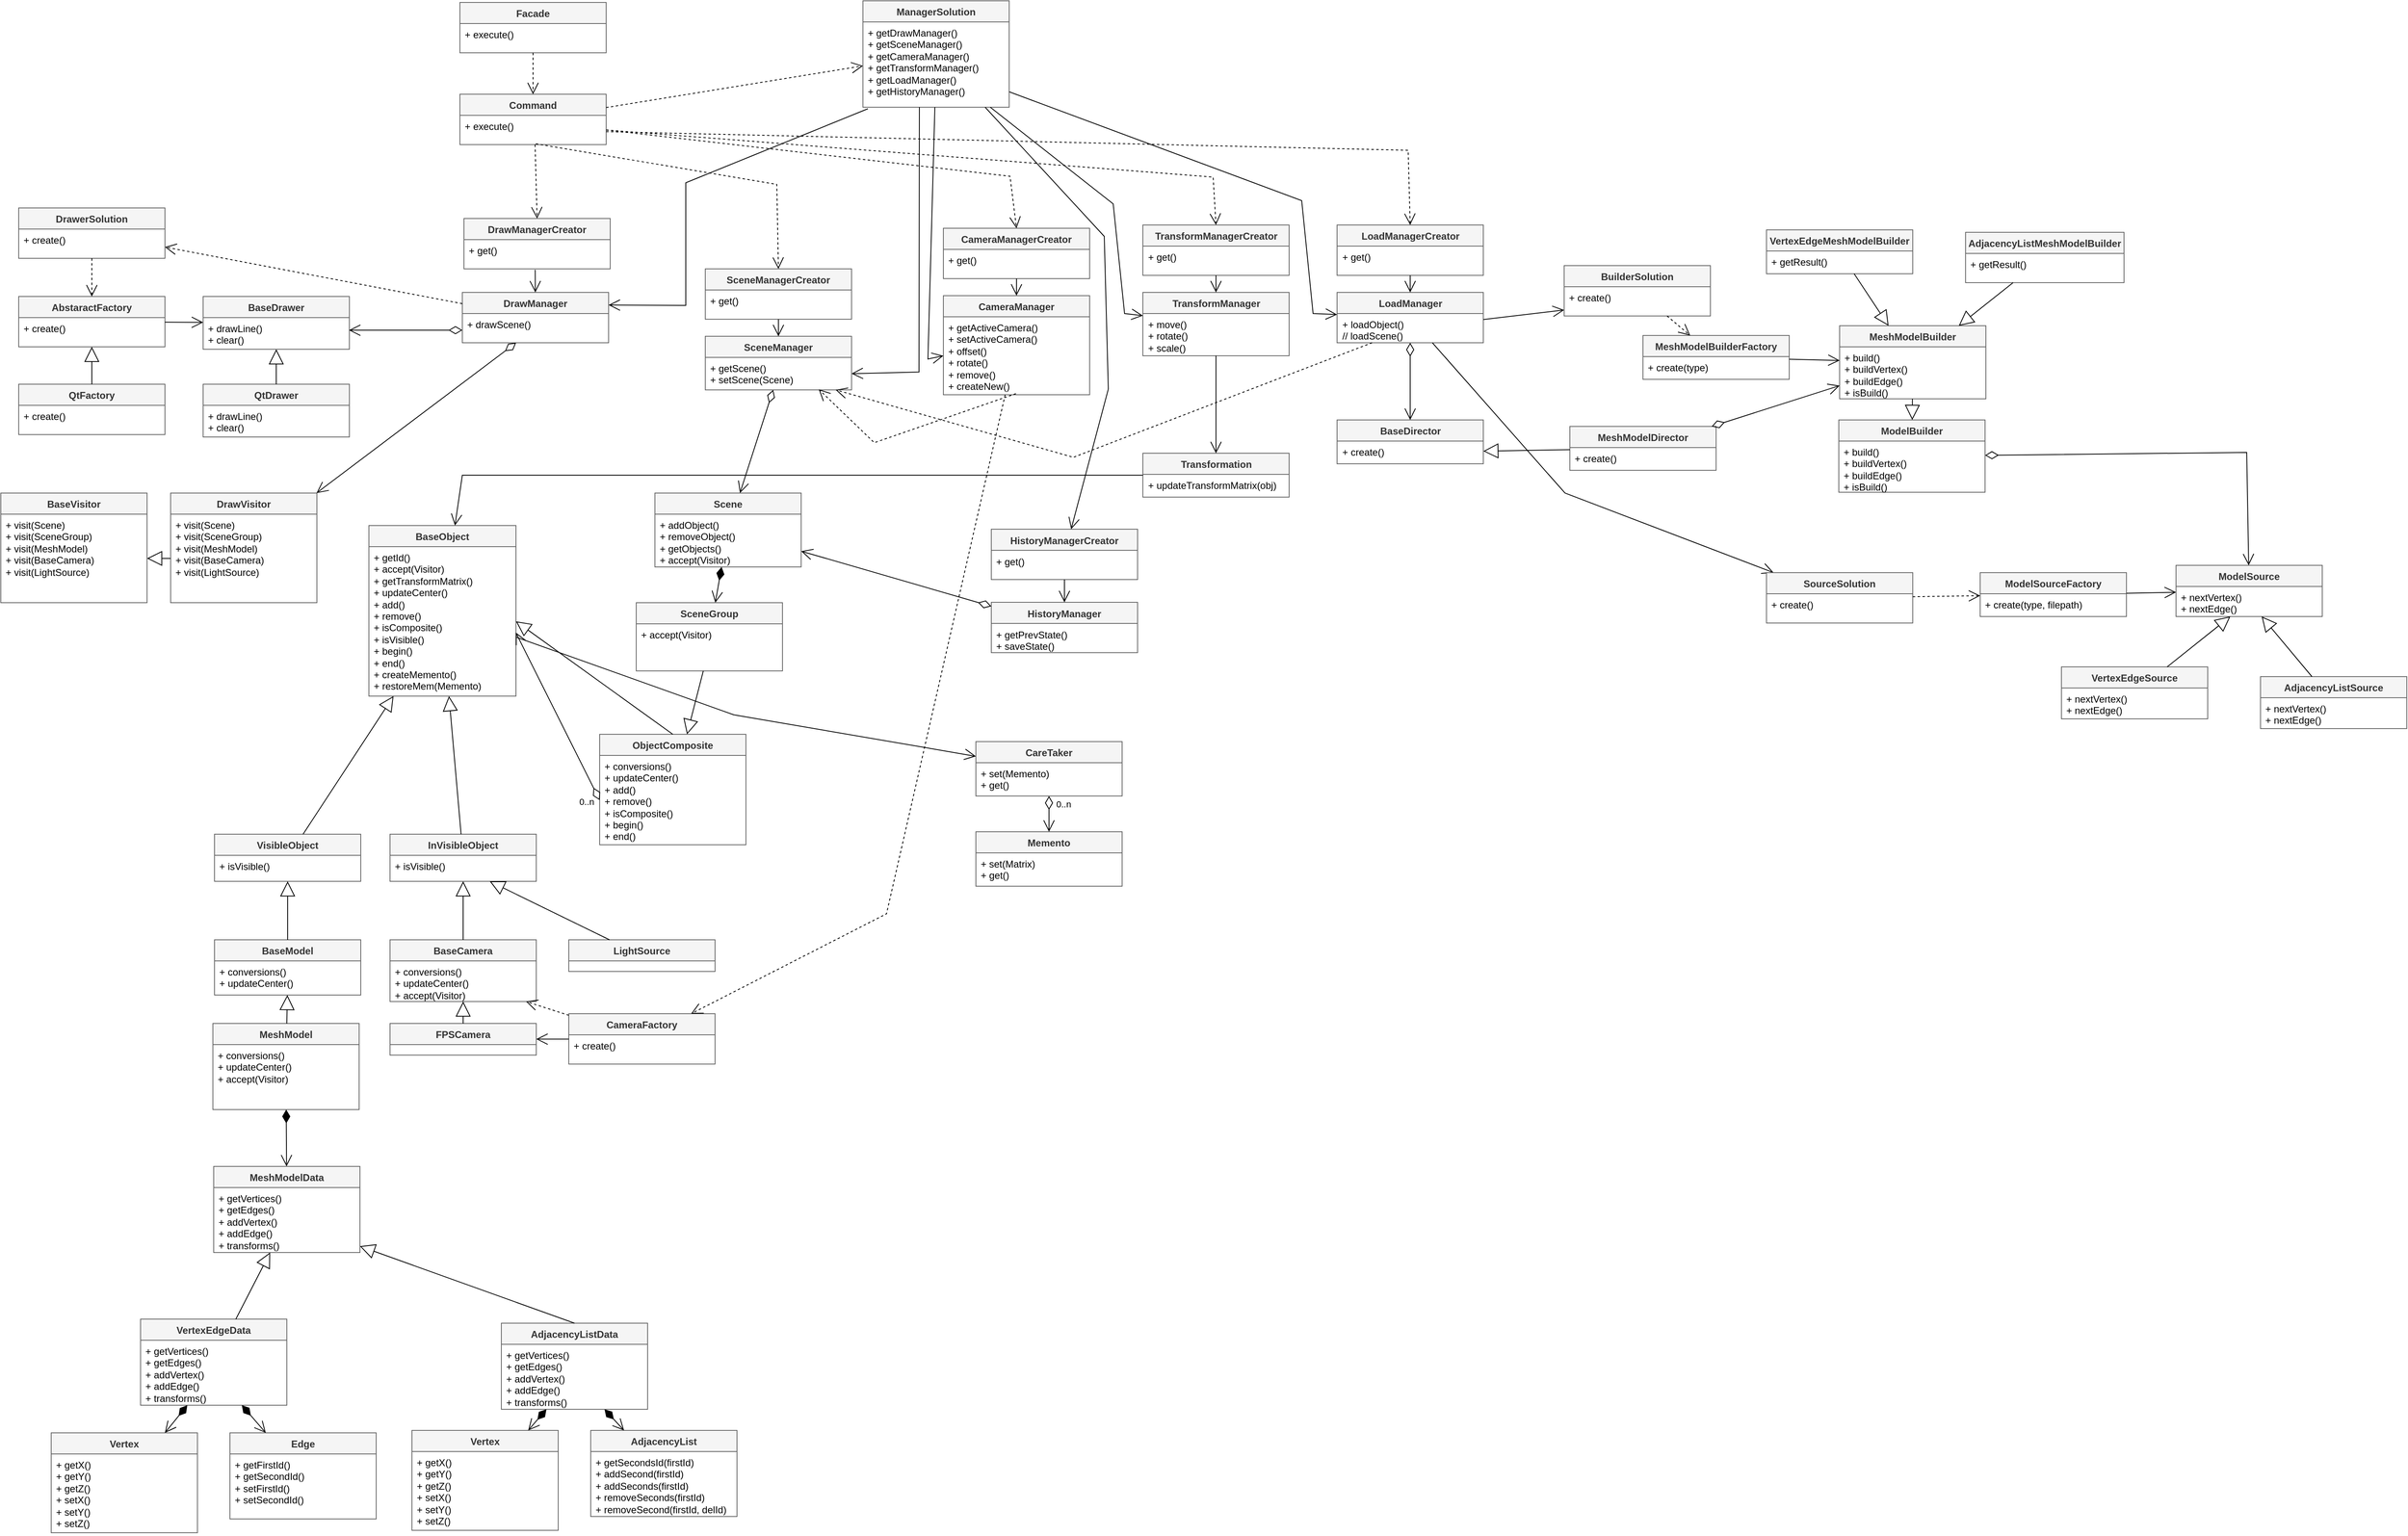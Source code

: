 <mxfile version="24.2.5" type="device">
  <diagram name="Страница — 1" id="cygSds8JNJoEIRUXPQ7s">
    <mxGraphModel dx="2024" dy="1558" grid="0" gridSize="10" guides="1" tooltips="1" connect="1" arrows="1" fold="1" page="1" pageScale="1" pageWidth="3000" pageHeight="2000" background="#ffffff" math="0" shadow="0">
      <root>
        <mxCell id="0" />
        <mxCell id="1" parent="0" />
        <mxCell id="K6JVQ4ukWJz7yhhoaXM_-44" value="Facade" style="swimlane;fontStyle=1;align=center;verticalAlign=top;childLayout=stackLayout;horizontal=1;startSize=26;horizontalStack=0;resizeParent=1;resizeParentMax=0;resizeLast=0;collapsible=1;marginBottom=0;whiteSpace=wrap;html=1;fillColor=#f5f5f5;strokeColor=#666666;fontColor=#333333;" parent="1" vertex="1">
          <mxGeometry x="580" y="20" width="180" height="62" as="geometry" />
        </mxCell>
        <mxCell id="K6JVQ4ukWJz7yhhoaXM_-45" value="+ execute&lt;span style=&quot;background-color: initial;&quot;&gt;()&lt;/span&gt;" style="text;align=left;verticalAlign=top;spacingLeft=4;spacingRight=4;overflow=hidden;rotatable=0;points=[[0,0.5],[1,0.5]];portConstraint=eastwest;whiteSpace=wrap;html=1;fillColor=none;fontColor=#000000;" parent="K6JVQ4ukWJz7yhhoaXM_-44" vertex="1">
          <mxGeometry y="26" width="180" height="36" as="geometry" />
        </mxCell>
        <mxCell id="K6JVQ4ukWJz7yhhoaXM_-49" value="Command" style="swimlane;fontStyle=1;align=center;verticalAlign=top;childLayout=stackLayout;horizontal=1;startSize=26;horizontalStack=0;resizeParent=1;resizeParentMax=0;resizeLast=0;collapsible=1;marginBottom=0;whiteSpace=wrap;html=1;fillColor=#f5f5f5;strokeColor=#666666;fontColor=#333333;" parent="1" vertex="1">
          <mxGeometry x="580" y="133" width="180" height="62" as="geometry" />
        </mxCell>
        <mxCell id="K6JVQ4ukWJz7yhhoaXM_-50" value="+ execute&lt;span style=&quot;background-color: initial;&quot;&gt;()&lt;/span&gt;" style="text;align=left;verticalAlign=top;spacingLeft=4;spacingRight=4;overflow=hidden;rotatable=0;points=[[0,0.5],[1,0.5]];portConstraint=eastwest;whiteSpace=wrap;html=1;fillColor=none;fontColor=#000000;" parent="K6JVQ4ukWJz7yhhoaXM_-49" vertex="1">
          <mxGeometry y="26" width="180" height="36" as="geometry" />
        </mxCell>
        <mxCell id="K6JVQ4ukWJz7yhhoaXM_-52" value="" style="endArrow=open;endSize=12;dashed=1;html=1;rounded=0;fontSize=12;curved=1;entryX=0.5;entryY=0;entryDx=0;entryDy=0;" parent="1" source="K6JVQ4ukWJz7yhhoaXM_-45" target="K6JVQ4ukWJz7yhhoaXM_-49" edge="1">
          <mxGeometry width="160" relative="1" as="geometry">
            <mxPoint x="770" y="160" as="sourcePoint" />
            <mxPoint x="930" y="160" as="targetPoint" />
          </mxGeometry>
        </mxCell>
        <mxCell id="K6JVQ4ukWJz7yhhoaXM_-53" value="ManagerSolution" style="swimlane;fontStyle=1;align=center;verticalAlign=top;childLayout=stackLayout;horizontal=1;startSize=26;horizontalStack=0;resizeParent=1;resizeParentMax=0;resizeLast=0;collapsible=1;marginBottom=0;whiteSpace=wrap;html=1;fillColor=#f5f5f5;strokeColor=#666666;fontColor=#333333;" parent="1" vertex="1">
          <mxGeometry x="1076" y="18" width="180" height="131" as="geometry" />
        </mxCell>
        <mxCell id="K6JVQ4ukWJz7yhhoaXM_-54" value="&lt;div&gt;+ getDrawManager()&lt;br&gt;&lt;/div&gt;+ getSceneManager()&lt;div&gt;+ getCameraManager()&lt;br&gt;&lt;/div&gt;&lt;div&gt;+ getTransformManager()&lt;br&gt;&lt;/div&gt;&lt;div&gt;+ getLoadManager()&lt;br&gt;&lt;/div&gt;&lt;div&gt;+ getHistoryManager()&lt;br&gt;&lt;/div&gt;" style="text;align=left;verticalAlign=top;spacingLeft=4;spacingRight=4;overflow=hidden;rotatable=0;points=[[0,0.5],[1,0.5]];portConstraint=eastwest;whiteSpace=wrap;html=1;fillColor=none;fontColor=#000000;" parent="K6JVQ4ukWJz7yhhoaXM_-53" vertex="1">
          <mxGeometry y="26" width="180" height="105" as="geometry" />
        </mxCell>
        <mxCell id="K6JVQ4ukWJz7yhhoaXM_-55" value="SceneManager" style="swimlane;fontStyle=1;align=center;verticalAlign=top;childLayout=stackLayout;horizontal=1;startSize=26;horizontalStack=0;resizeParent=1;resizeParentMax=0;resizeLast=0;collapsible=1;marginBottom=0;whiteSpace=wrap;html=1;fillColor=#f5f5f5;strokeColor=#666666;fontColor=#333333;" parent="1" vertex="1">
          <mxGeometry x="882" y="431" width="180" height="66" as="geometry" />
        </mxCell>
        <mxCell id="K6JVQ4ukWJz7yhhoaXM_-56" value="+ getScene()&lt;div&gt;+ setScene(Scene)&lt;/div&gt;&lt;div&gt;&lt;br&gt;&lt;/div&gt;" style="text;align=left;verticalAlign=top;spacingLeft=4;spacingRight=4;overflow=hidden;rotatable=0;points=[[0,0.5],[1,0.5]];portConstraint=eastwest;whiteSpace=wrap;html=1;fillColor=none;fontColor=#000000;" parent="K6JVQ4ukWJz7yhhoaXM_-55" vertex="1">
          <mxGeometry y="26" width="180" height="40" as="geometry" />
        </mxCell>
        <mxCell id="K6JVQ4ukWJz7yhhoaXM_-57" value="DrawManager" style="swimlane;fontStyle=1;align=center;verticalAlign=top;childLayout=stackLayout;horizontal=1;startSize=26;horizontalStack=0;resizeParent=1;resizeParentMax=0;resizeLast=0;collapsible=1;marginBottom=0;whiteSpace=wrap;html=1;fillColor=#f5f5f5;strokeColor=#666666;fontColor=#333333;" parent="1" vertex="1">
          <mxGeometry x="583" y="377" width="180" height="62" as="geometry" />
        </mxCell>
        <mxCell id="K6JVQ4ukWJz7yhhoaXM_-58" value="+ drawScene()" style="text;align=left;verticalAlign=top;spacingLeft=4;spacingRight=4;overflow=hidden;rotatable=0;points=[[0,0.5],[1,0.5]];portConstraint=eastwest;whiteSpace=wrap;html=1;fillColor=none;fontColor=#000000;" parent="K6JVQ4ukWJz7yhhoaXM_-57" vertex="1">
          <mxGeometry y="26" width="180" height="36" as="geometry" />
        </mxCell>
        <mxCell id="K6JVQ4ukWJz7yhhoaXM_-61" value="CameraManager" style="swimlane;fontStyle=1;align=center;verticalAlign=top;childLayout=stackLayout;horizontal=1;startSize=26;horizontalStack=0;resizeParent=1;resizeParentMax=0;resizeLast=0;collapsible=1;marginBottom=0;whiteSpace=wrap;html=1;fillColor=#f5f5f5;strokeColor=#666666;fontColor=#333333;" parent="1" vertex="1">
          <mxGeometry x="1175" y="381" width="180" height="122" as="geometry" />
        </mxCell>
        <mxCell id="K6JVQ4ukWJz7yhhoaXM_-62" value="&lt;div&gt;+ getActiveCamera()&lt;/div&gt;&lt;div&gt;+ setActiveCamera()&lt;/div&gt;&lt;div&gt;+ offset()&lt;/div&gt;&lt;div&gt;+ rotate()&lt;/div&gt;&lt;div&gt;+ remove()&lt;/div&gt;&lt;div&gt;+ createNew()&lt;/div&gt;" style="text;align=left;verticalAlign=top;spacingLeft=4;spacingRight=4;overflow=hidden;rotatable=0;points=[[0,0.5],[1,0.5]];portConstraint=eastwest;whiteSpace=wrap;html=1;fillColor=none;fontColor=#000000;" parent="K6JVQ4ukWJz7yhhoaXM_-61" vertex="1">
          <mxGeometry y="26" width="180" height="96" as="geometry" />
        </mxCell>
        <mxCell id="K6JVQ4ukWJz7yhhoaXM_-63" value="TransformManager" style="swimlane;fontStyle=1;align=center;verticalAlign=top;childLayout=stackLayout;horizontal=1;startSize=26;horizontalStack=0;resizeParent=1;resizeParentMax=0;resizeLast=0;collapsible=1;marginBottom=0;whiteSpace=wrap;html=1;fillColor=#f5f5f5;strokeColor=#666666;fontColor=#333333;" parent="1" vertex="1">
          <mxGeometry x="1420.5" y="377" width="180" height="78" as="geometry" />
        </mxCell>
        <mxCell id="K6JVQ4ukWJz7yhhoaXM_-64" value="+ move()&lt;div&gt;+ rotate()&lt;/div&gt;&lt;div&gt;+ scale()&lt;/div&gt;" style="text;align=left;verticalAlign=top;spacingLeft=4;spacingRight=4;overflow=hidden;rotatable=0;points=[[0,0.5],[1,0.5]];portConstraint=eastwest;whiteSpace=wrap;html=1;fillColor=none;fontColor=#000000;" parent="K6JVQ4ukWJz7yhhoaXM_-63" vertex="1">
          <mxGeometry y="26" width="180" height="52" as="geometry" />
        </mxCell>
        <mxCell id="K6JVQ4ukWJz7yhhoaXM_-65" value="LoadManager" style="swimlane;fontStyle=1;align=center;verticalAlign=top;childLayout=stackLayout;horizontal=1;startSize=26;horizontalStack=0;resizeParent=1;resizeParentMax=0;resizeLast=0;collapsible=1;marginBottom=0;whiteSpace=wrap;html=1;fillColor=#f5f5f5;strokeColor=#666666;fontColor=#333333;" parent="1" vertex="1">
          <mxGeometry x="1659.5" y="377" width="180" height="62" as="geometry" />
        </mxCell>
        <mxCell id="K6JVQ4ukWJz7yhhoaXM_-66" value="+ loadObject()&lt;div&gt;// loadScene()&lt;/div&gt;" style="text;align=left;verticalAlign=top;spacingLeft=4;spacingRight=4;overflow=hidden;rotatable=0;points=[[0,0.5],[1,0.5]];portConstraint=eastwest;whiteSpace=wrap;html=1;fillColor=none;fontColor=#000000;" parent="K6JVQ4ukWJz7yhhoaXM_-65" vertex="1">
          <mxGeometry y="26" width="180" height="36" as="geometry" />
        </mxCell>
        <mxCell id="K6JVQ4ukWJz7yhhoaXM_-73" value="DrawManagerCreator" style="swimlane;fontStyle=1;align=center;verticalAlign=top;childLayout=stackLayout;horizontal=1;startSize=26;horizontalStack=0;resizeParent=1;resizeParentMax=0;resizeLast=0;collapsible=1;marginBottom=0;whiteSpace=wrap;html=1;fillColor=#f5f5f5;strokeColor=#666666;fontColor=#333333;" parent="1" vertex="1">
          <mxGeometry x="585" y="286" width="180" height="62" as="geometry" />
        </mxCell>
        <mxCell id="K6JVQ4ukWJz7yhhoaXM_-74" value="+ get()" style="text;align=left;verticalAlign=top;spacingLeft=4;spacingRight=4;overflow=hidden;rotatable=0;points=[[0,0.5],[1,0.5]];portConstraint=eastwest;whiteSpace=wrap;html=1;fillColor=none;fontColor=#000000;" parent="K6JVQ4ukWJz7yhhoaXM_-73" vertex="1">
          <mxGeometry y="26" width="180" height="36" as="geometry" />
        </mxCell>
        <mxCell id="K6JVQ4ukWJz7yhhoaXM_-75" value="SceneManagerCreator" style="swimlane;fontStyle=1;align=center;verticalAlign=top;childLayout=stackLayout;horizontal=1;startSize=26;horizontalStack=0;resizeParent=1;resizeParentMax=0;resizeLast=0;collapsible=1;marginBottom=0;whiteSpace=wrap;html=1;fillColor=#f5f5f5;strokeColor=#666666;fontColor=#333333;" parent="1" vertex="1">
          <mxGeometry x="882" y="348" width="180" height="62" as="geometry" />
        </mxCell>
        <mxCell id="K6JVQ4ukWJz7yhhoaXM_-76" value="+ get()" style="text;align=left;verticalAlign=top;spacingLeft=4;spacingRight=4;overflow=hidden;rotatable=0;points=[[0,0.5],[1,0.5]];portConstraint=eastwest;whiteSpace=wrap;html=1;fillColor=none;fontColor=#000000;" parent="K6JVQ4ukWJz7yhhoaXM_-75" vertex="1">
          <mxGeometry y="26" width="180" height="36" as="geometry" />
        </mxCell>
        <mxCell id="K6JVQ4ukWJz7yhhoaXM_-77" value="CameraManagerCreator" style="swimlane;fontStyle=1;align=center;verticalAlign=top;childLayout=stackLayout;horizontal=1;startSize=26;horizontalStack=0;resizeParent=1;resizeParentMax=0;resizeLast=0;collapsible=1;marginBottom=0;whiteSpace=wrap;html=1;fillColor=#f5f5f5;strokeColor=#666666;fontColor=#333333;" parent="1" vertex="1">
          <mxGeometry x="1175" y="298" width="180" height="62" as="geometry" />
        </mxCell>
        <mxCell id="K6JVQ4ukWJz7yhhoaXM_-78" value="+ get()" style="text;align=left;verticalAlign=top;spacingLeft=4;spacingRight=4;overflow=hidden;rotatable=0;points=[[0,0.5],[1,0.5]];portConstraint=eastwest;whiteSpace=wrap;html=1;fillColor=none;fontColor=#000000;" parent="K6JVQ4ukWJz7yhhoaXM_-77" vertex="1">
          <mxGeometry y="26" width="180" height="36" as="geometry" />
        </mxCell>
        <mxCell id="K6JVQ4ukWJz7yhhoaXM_-79" value="TransformManagerCreator" style="swimlane;fontStyle=1;align=center;verticalAlign=top;childLayout=stackLayout;horizontal=1;startSize=26;horizontalStack=0;resizeParent=1;resizeParentMax=0;resizeLast=0;collapsible=1;marginBottom=0;whiteSpace=wrap;html=1;fillColor=#f5f5f5;strokeColor=#666666;fontColor=#333333;" parent="1" vertex="1">
          <mxGeometry x="1420.5" y="294" width="180" height="62" as="geometry" />
        </mxCell>
        <mxCell id="K6JVQ4ukWJz7yhhoaXM_-80" value="+ get()" style="text;align=left;verticalAlign=top;spacingLeft=4;spacingRight=4;overflow=hidden;rotatable=0;points=[[0,0.5],[1,0.5]];portConstraint=eastwest;whiteSpace=wrap;html=1;fillColor=none;fontColor=#000000;" parent="K6JVQ4ukWJz7yhhoaXM_-79" vertex="1">
          <mxGeometry y="26" width="180" height="36" as="geometry" />
        </mxCell>
        <mxCell id="K6JVQ4ukWJz7yhhoaXM_-81" value="LoadManagerCreator" style="swimlane;fontStyle=1;align=center;verticalAlign=top;childLayout=stackLayout;horizontal=1;startSize=26;horizontalStack=0;resizeParent=1;resizeParentMax=0;resizeLast=0;collapsible=1;marginBottom=0;whiteSpace=wrap;html=1;fillColor=#f5f5f5;strokeColor=#666666;fontColor=#333333;" parent="1" vertex="1">
          <mxGeometry x="1659.5" y="294" width="180" height="62" as="geometry" />
        </mxCell>
        <mxCell id="K6JVQ4ukWJz7yhhoaXM_-82" value="+ get()" style="text;align=left;verticalAlign=top;spacingLeft=4;spacingRight=4;overflow=hidden;rotatable=0;points=[[0,0.5],[1,0.5]];portConstraint=eastwest;whiteSpace=wrap;html=1;fillColor=none;fontColor=#000000;" parent="K6JVQ4ukWJz7yhhoaXM_-81" vertex="1">
          <mxGeometry y="26" width="180" height="36" as="geometry" />
        </mxCell>
        <mxCell id="K6JVQ4ukWJz7yhhoaXM_-85" value="" style="endArrow=open;endFill=1;endSize=12;html=1;rounded=0;fontSize=12;curved=1;exitX=0.487;exitY=1.03;exitDx=0;exitDy=0;exitPerimeter=0;" parent="1" source="K6JVQ4ukWJz7yhhoaXM_-74" target="K6JVQ4ukWJz7yhhoaXM_-57" edge="1">
          <mxGeometry width="160" relative="1" as="geometry">
            <mxPoint x="849" y="388" as="sourcePoint" />
            <mxPoint x="1009" y="388" as="targetPoint" />
          </mxGeometry>
        </mxCell>
        <mxCell id="K6JVQ4ukWJz7yhhoaXM_-86" value="" style="endArrow=open;endFill=1;endSize=12;html=1;rounded=0;fontSize=12;curved=1;entryX=0.5;entryY=0;entryDx=0;entryDy=0;" parent="1" source="K6JVQ4ukWJz7yhhoaXM_-76" target="K6JVQ4ukWJz7yhhoaXM_-55" edge="1">
          <mxGeometry width="160" relative="1" as="geometry">
            <mxPoint x="1030" y="292" as="sourcePoint" />
            <mxPoint x="1190" y="292" as="targetPoint" />
          </mxGeometry>
        </mxCell>
        <mxCell id="K6JVQ4ukWJz7yhhoaXM_-88" value="" style="endArrow=open;endFill=1;endSize=12;html=1;rounded=0;fontSize=12;curved=1;" parent="1" source="K6JVQ4ukWJz7yhhoaXM_-78" target="K6JVQ4ukWJz7yhhoaXM_-61" edge="1">
          <mxGeometry width="160" relative="1" as="geometry">
            <mxPoint x="1230" y="352" as="sourcePoint" />
            <mxPoint x="1390" y="352" as="targetPoint" />
          </mxGeometry>
        </mxCell>
        <mxCell id="K6JVQ4ukWJz7yhhoaXM_-89" value="" style="endArrow=open;endFill=1;endSize=12;html=1;rounded=0;fontSize=12;curved=1;" parent="1" source="K6JVQ4ukWJz7yhhoaXM_-80" target="K6JVQ4ukWJz7yhhoaXM_-63" edge="1">
          <mxGeometry width="160" relative="1" as="geometry">
            <mxPoint x="1317" y="452" as="sourcePoint" />
            <mxPoint x="1477" y="452" as="targetPoint" />
          </mxGeometry>
        </mxCell>
        <mxCell id="K6JVQ4ukWJz7yhhoaXM_-90" value="" style="endArrow=open;endFill=1;endSize=12;html=1;rounded=0;fontSize=12;curved=1;" parent="1" source="K6JVQ4ukWJz7yhhoaXM_-82" target="K6JVQ4ukWJz7yhhoaXM_-65" edge="1">
          <mxGeometry width="160" relative="1" as="geometry">
            <mxPoint x="1486" y="452" as="sourcePoint" />
            <mxPoint x="1646" y="452" as="targetPoint" />
          </mxGeometry>
        </mxCell>
        <mxCell id="K6JVQ4ukWJz7yhhoaXM_-91" value="" style="endArrow=open;endFill=1;endSize=12;html=1;rounded=0;fontSize=12;curved=0;exitX=0.034;exitY=1.018;exitDx=0;exitDy=0;exitPerimeter=0;entryX=1;entryY=0.25;entryDx=0;entryDy=0;" parent="1" source="K6JVQ4ukWJz7yhhoaXM_-54" target="K6JVQ4ukWJz7yhhoaXM_-57" edge="1">
          <mxGeometry width="160" relative="1" as="geometry">
            <mxPoint x="1037" y="374" as="sourcePoint" />
            <mxPoint x="1197" y="374" as="targetPoint" />
            <Array as="points">
              <mxPoint x="858" y="242" />
              <mxPoint x="858" y="393" />
            </Array>
          </mxGeometry>
        </mxCell>
        <mxCell id="K6JVQ4ukWJz7yhhoaXM_-92" value="" style="endArrow=open;endFill=1;endSize=12;html=1;rounded=0;fontSize=12;entryX=0;entryY=0.5;entryDx=0;entryDy=0;" parent="1" source="K6JVQ4ukWJz7yhhoaXM_-54" target="K6JVQ4ukWJz7yhhoaXM_-62" edge="1">
          <mxGeometry width="160" relative="1" as="geometry">
            <mxPoint x="1156" y="173" as="sourcePoint" />
            <mxPoint x="1145" y="426" as="targetPoint" />
            <Array as="points">
              <mxPoint x="1156" y="459" />
            </Array>
          </mxGeometry>
        </mxCell>
        <mxCell id="K6JVQ4ukWJz7yhhoaXM_-94" value="" style="endArrow=open;endFill=1;endSize=12;html=1;rounded=0;fontSize=12;curved=0;" parent="1" source="K6JVQ4ukWJz7yhhoaXM_-54" target="K6JVQ4ukWJz7yhhoaXM_-63" edge="1">
          <mxGeometry width="160" relative="1" as="geometry">
            <mxPoint x="1304" y="339" as="sourcePoint" />
            <mxPoint x="1464" y="339" as="targetPoint" />
            <Array as="points">
              <mxPoint x="1384" y="268" />
              <mxPoint x="1398" y="403" />
            </Array>
          </mxGeometry>
        </mxCell>
        <mxCell id="K6JVQ4ukWJz7yhhoaXM_-95" value="" style="endArrow=open;endFill=1;endSize=12;html=1;rounded=0;fontSize=12;curved=0;" parent="1" source="K6JVQ4ukWJz7yhhoaXM_-54" target="K6JVQ4ukWJz7yhhoaXM_-65" edge="1">
          <mxGeometry width="160" relative="1" as="geometry">
            <mxPoint x="1335" y="339" as="sourcePoint" />
            <mxPoint x="1495" y="339" as="targetPoint" />
            <Array as="points">
              <mxPoint x="1616" y="264" />
              <mxPoint x="1630" y="403" />
            </Array>
          </mxGeometry>
        </mxCell>
        <mxCell id="K6JVQ4ukWJz7yhhoaXM_-96" value="" style="endArrow=open;endSize=12;dashed=1;html=1;rounded=0;fontSize=12;curved=1;exitX=0.514;exitY=1;exitDx=0;exitDy=0;exitPerimeter=0;entryX=0.5;entryY=0;entryDx=0;entryDy=0;" parent="1" source="K6JVQ4ukWJz7yhhoaXM_-50" target="K6JVQ4ukWJz7yhhoaXM_-73" edge="1">
          <mxGeometry width="160" relative="1" as="geometry">
            <mxPoint x="860" y="339" as="sourcePoint" />
            <mxPoint x="1020" y="339" as="targetPoint" />
          </mxGeometry>
        </mxCell>
        <mxCell id="K6JVQ4ukWJz7yhhoaXM_-97" value="" style="endArrow=open;endSize=12;dashed=1;html=1;rounded=0;fontSize=12;curved=0;exitX=0.519;exitY=0.972;exitDx=0;exitDy=0;exitPerimeter=0;entryX=0.5;entryY=0;entryDx=0;entryDy=0;" parent="1" source="K6JVQ4ukWJz7yhhoaXM_-50" target="K6JVQ4ukWJz7yhhoaXM_-75" edge="1">
          <mxGeometry width="160" relative="1" as="geometry">
            <mxPoint x="908" y="339" as="sourcePoint" />
            <mxPoint x="1068" y="339" as="targetPoint" />
            <Array as="points">
              <mxPoint x="970" y="244" />
            </Array>
          </mxGeometry>
        </mxCell>
        <mxCell id="K6JVQ4ukWJz7yhhoaXM_-98" value="" style="endArrow=open;endSize=12;dashed=1;html=1;rounded=0;fontSize=12;curved=0;exitX=1;exitY=0.5;exitDx=0;exitDy=0;entryX=0.5;entryY=0;entryDx=0;entryDy=0;" parent="1" source="K6JVQ4ukWJz7yhhoaXM_-50" target="K6JVQ4ukWJz7yhhoaXM_-77" edge="1">
          <mxGeometry width="160" relative="1" as="geometry">
            <mxPoint x="1062" y="339" as="sourcePoint" />
            <mxPoint x="1222" y="339" as="targetPoint" />
            <Array as="points">
              <mxPoint x="1257" y="234" />
            </Array>
          </mxGeometry>
        </mxCell>
        <mxCell id="K6JVQ4ukWJz7yhhoaXM_-99" value="" style="endArrow=open;endSize=12;dashed=1;html=1;rounded=0;fontSize=12;curved=0;exitX=1;exitY=0.5;exitDx=0;exitDy=0;entryX=0.5;entryY=0;entryDx=0;entryDy=0;" parent="1" source="K6JVQ4ukWJz7yhhoaXM_-50" target="K6JVQ4ukWJz7yhhoaXM_-79" edge="1">
          <mxGeometry width="160" relative="1" as="geometry">
            <mxPoint x="1062" y="339" as="sourcePoint" />
            <mxPoint x="1222" y="339" as="targetPoint" />
            <Array as="points">
              <mxPoint x="1507" y="235" />
            </Array>
          </mxGeometry>
        </mxCell>
        <mxCell id="K6JVQ4ukWJz7yhhoaXM_-100" value="" style="endArrow=open;endSize=12;dashed=1;html=1;rounded=0;fontSize=12;curved=0;entryX=0.5;entryY=0;entryDx=0;entryDy=0;" parent="1" source="K6JVQ4ukWJz7yhhoaXM_-50" target="K6JVQ4ukWJz7yhhoaXM_-81" edge="1">
          <mxGeometry width="160" relative="1" as="geometry">
            <mxPoint x="998" y="339" as="sourcePoint" />
            <mxPoint x="1158" y="339" as="targetPoint" />
            <Array as="points">
              <mxPoint x="1747" y="202" />
            </Array>
          </mxGeometry>
        </mxCell>
        <mxCell id="K6JVQ4ukWJz7yhhoaXM_-101" value="" style="endArrow=open;endFill=1;endSize=12;html=1;rounded=0;fontSize=12;curved=0;exitX=0.386;exitY=1;exitDx=0;exitDy=0;exitPerimeter=0;entryX=1;entryY=0.5;entryDx=0;entryDy=0;" parent="1" source="K6JVQ4ukWJz7yhhoaXM_-54" target="K6JVQ4ukWJz7yhhoaXM_-56" edge="1">
          <mxGeometry width="160" relative="1" as="geometry">
            <mxPoint x="1178" y="178" as="sourcePoint" />
            <mxPoint x="1372" y="340" as="targetPoint" />
            <Array as="points">
              <mxPoint x="1145" y="475" />
            </Array>
          </mxGeometry>
        </mxCell>
        <mxCell id="K6JVQ4ukWJz7yhhoaXM_-102" value="DrawerSolution" style="swimlane;fontStyle=1;align=center;verticalAlign=top;childLayout=stackLayout;horizontal=1;startSize=26;horizontalStack=0;resizeParent=1;resizeParentMax=0;resizeLast=0;collapsible=1;marginBottom=0;whiteSpace=wrap;html=1;fillColor=#f5f5f5;strokeColor=#666666;fontColor=#333333;" parent="1" vertex="1">
          <mxGeometry x="37" y="273" width="180" height="62" as="geometry" />
        </mxCell>
        <mxCell id="K6JVQ4ukWJz7yhhoaXM_-103" value="+ create()" style="text;align=left;verticalAlign=top;spacingLeft=4;spacingRight=4;overflow=hidden;rotatable=0;points=[[0,0.5],[1,0.5]];portConstraint=eastwest;whiteSpace=wrap;html=1;fillColor=none;fontColor=#000000;" parent="K6JVQ4ukWJz7yhhoaXM_-102" vertex="1">
          <mxGeometry y="26" width="180" height="36" as="geometry" />
        </mxCell>
        <mxCell id="K6JVQ4ukWJz7yhhoaXM_-107" value="QtFactory" style="swimlane;fontStyle=1;align=center;verticalAlign=top;childLayout=stackLayout;horizontal=1;startSize=26;horizontalStack=0;resizeParent=1;resizeParentMax=0;resizeLast=0;collapsible=1;marginBottom=0;whiteSpace=wrap;html=1;fillColor=#f5f5f5;strokeColor=#666666;fontColor=#333333;" parent="1" vertex="1">
          <mxGeometry x="37" y="490" width="180" height="62" as="geometry" />
        </mxCell>
        <mxCell id="K6JVQ4ukWJz7yhhoaXM_-108" value="+ create()" style="text;align=left;verticalAlign=top;spacingLeft=4;spacingRight=4;overflow=hidden;rotatable=0;points=[[0,0.5],[1,0.5]];portConstraint=eastwest;whiteSpace=wrap;html=1;fillColor=none;fontColor=#000000;" parent="K6JVQ4ukWJz7yhhoaXM_-107" vertex="1">
          <mxGeometry y="26" width="180" height="36" as="geometry" />
        </mxCell>
        <mxCell id="K6JVQ4ukWJz7yhhoaXM_-109" value="QtDrawer" style="swimlane;fontStyle=1;align=center;verticalAlign=top;childLayout=stackLayout;horizontal=1;startSize=26;horizontalStack=0;resizeParent=1;resizeParentMax=0;resizeLast=0;collapsible=1;marginBottom=0;whiteSpace=wrap;html=1;fillColor=#f5f5f5;strokeColor=#666666;fontColor=#333333;" parent="1" vertex="1">
          <mxGeometry x="264" y="490" width="180" height="65" as="geometry" />
        </mxCell>
        <mxCell id="K6JVQ4ukWJz7yhhoaXM_-110" value="+ drawLine()&lt;div&gt;+ clear()&lt;/div&gt;" style="text;align=left;verticalAlign=top;spacingLeft=4;spacingRight=4;overflow=hidden;rotatable=0;points=[[0,0.5],[1,0.5]];portConstraint=eastwest;whiteSpace=wrap;html=1;fillColor=none;fontColor=#000000;" parent="K6JVQ4ukWJz7yhhoaXM_-109" vertex="1">
          <mxGeometry y="26" width="180" height="39" as="geometry" />
        </mxCell>
        <mxCell id="K6JVQ4ukWJz7yhhoaXM_-114" value="AbstaractFactory" style="swimlane;fontStyle=1;align=center;verticalAlign=top;childLayout=stackLayout;horizontal=1;startSize=26;horizontalStack=0;resizeParent=1;resizeParentMax=0;resizeLast=0;collapsible=1;marginBottom=0;whiteSpace=wrap;html=1;fillColor=#f5f5f5;strokeColor=#666666;fontColor=#333333;" parent="1" vertex="1">
          <mxGeometry x="37" y="382" width="180" height="62" as="geometry" />
        </mxCell>
        <mxCell id="K6JVQ4ukWJz7yhhoaXM_-115" value="+ create()" style="text;align=left;verticalAlign=top;spacingLeft=4;spacingRight=4;overflow=hidden;rotatable=0;points=[[0,0.5],[1,0.5]];portConstraint=eastwest;whiteSpace=wrap;html=1;fillColor=none;fontColor=#000000;" parent="K6JVQ4ukWJz7yhhoaXM_-114" vertex="1">
          <mxGeometry y="26" width="180" height="36" as="geometry" />
        </mxCell>
        <mxCell id="K6JVQ4ukWJz7yhhoaXM_-116" value="BaseDrawer" style="swimlane;fontStyle=1;align=center;verticalAlign=top;childLayout=stackLayout;horizontal=1;startSize=26;horizontalStack=0;resizeParent=1;resizeParentMax=0;resizeLast=0;collapsible=1;marginBottom=0;whiteSpace=wrap;html=1;fillColor=#f5f5f5;strokeColor=#666666;fontColor=#333333;" parent="1" vertex="1">
          <mxGeometry x="264" y="382" width="180" height="65" as="geometry" />
        </mxCell>
        <mxCell id="K6JVQ4ukWJz7yhhoaXM_-117" value="+ drawLine()&lt;div&gt;+ clear()&lt;/div&gt;" style="text;align=left;verticalAlign=top;spacingLeft=4;spacingRight=4;overflow=hidden;rotatable=0;points=[[0,0.5],[1,0.5]];portConstraint=eastwest;whiteSpace=wrap;html=1;fillColor=none;fontColor=#000000;" parent="K6JVQ4ukWJz7yhhoaXM_-116" vertex="1">
          <mxGeometry y="26" width="180" height="39" as="geometry" />
        </mxCell>
        <mxCell id="K6JVQ4ukWJz7yhhoaXM_-118" value="" style="endArrow=open;endFill=1;endSize=12;html=1;rounded=0;fontSize=12;curved=1;" parent="1" source="K6JVQ4ukWJz7yhhoaXM_-114" target="K6JVQ4ukWJz7yhhoaXM_-116" edge="1">
          <mxGeometry width="160" relative="1" as="geometry">
            <mxPoint x="246" y="423" as="sourcePoint" />
            <mxPoint x="406" y="423" as="targetPoint" />
          </mxGeometry>
        </mxCell>
        <mxCell id="K6JVQ4ukWJz7yhhoaXM_-119" value="" style="endArrow=open;endSize=12;dashed=1;html=1;rounded=0;fontSize=12;curved=1;" parent="1" source="K6JVQ4ukWJz7yhhoaXM_-103" target="K6JVQ4ukWJz7yhhoaXM_-114" edge="1">
          <mxGeometry width="160" relative="1" as="geometry">
            <mxPoint x="132" y="435" as="sourcePoint" />
            <mxPoint x="292" y="435" as="targetPoint" />
          </mxGeometry>
        </mxCell>
        <mxCell id="K6JVQ4ukWJz7yhhoaXM_-122" value="" style="endArrow=block;endSize=16;endFill=0;html=1;rounded=0;fontSize=12;curved=1;exitX=0.5;exitY=0;exitDx=0;exitDy=0;" parent="1" source="K6JVQ4ukWJz7yhhoaXM_-107" target="K6JVQ4ukWJz7yhhoaXM_-115" edge="1">
          <mxGeometry width="160" relative="1" as="geometry">
            <mxPoint x="247" y="508" as="sourcePoint" />
            <mxPoint x="135" y="418" as="targetPoint" />
          </mxGeometry>
        </mxCell>
        <mxCell id="K6JVQ4ukWJz7yhhoaXM_-123" value="" style="endArrow=block;endSize=16;endFill=0;html=1;rounded=0;fontSize=12;curved=1;exitX=0.5;exitY=0;exitDx=0;exitDy=0;" parent="1" source="K6JVQ4ukWJz7yhhoaXM_-109" target="K6JVQ4ukWJz7yhhoaXM_-117" edge="1">
          <mxGeometry width="160" relative="1" as="geometry">
            <mxPoint x="372" y="497" as="sourcePoint" />
            <mxPoint x="372" y="451" as="targetPoint" />
          </mxGeometry>
        </mxCell>
        <mxCell id="K6JVQ4ukWJz7yhhoaXM_-124" value="" style="endArrow=open;html=1;endSize=12;startArrow=diamondThin;startSize=14;startFill=0;align=left;verticalAlign=bottom;rounded=0;fontSize=12;exitX=0;exitY=0.75;exitDx=0;exitDy=0;entryX=0.997;entryY=0.398;entryDx=0;entryDy=0;entryPerimeter=0;endFill=0;" parent="1" source="K6JVQ4ukWJz7yhhoaXM_-57" target="K6JVQ4ukWJz7yhhoaXM_-117" edge="1">
          <mxGeometry x="-1" y="3" relative="1" as="geometry">
            <mxPoint x="553" y="432" as="sourcePoint" />
            <mxPoint x="627" y="531" as="targetPoint" />
          </mxGeometry>
        </mxCell>
        <mxCell id="K6JVQ4ukWJz7yhhoaXM_-126" value="Scene" style="swimlane;fontStyle=1;align=center;verticalAlign=top;childLayout=stackLayout;horizontal=1;startSize=26;horizontalStack=0;resizeParent=1;resizeParentMax=0;resizeLast=0;collapsible=1;marginBottom=0;whiteSpace=wrap;html=1;fillColor=#f5f5f5;strokeColor=#666666;fontColor=#333333;" parent="1" vertex="1">
          <mxGeometry x="820" y="624" width="180" height="91" as="geometry" />
        </mxCell>
        <mxCell id="K6JVQ4ukWJz7yhhoaXM_-127" value="+ addObject()&lt;div&gt;&lt;div&gt;+ removeObject()&lt;/div&gt;&lt;div&gt;+ getObjects()&lt;/div&gt;&lt;div&gt;+ accept(Visitor)&lt;/div&gt;&lt;/div&gt;" style="text;align=left;verticalAlign=top;spacingLeft=4;spacingRight=4;overflow=hidden;rotatable=0;points=[[0,0.5],[1,0.5]];portConstraint=eastwest;whiteSpace=wrap;html=1;fillColor=none;fontColor=#000000;" parent="K6JVQ4ukWJz7yhhoaXM_-126" vertex="1">
          <mxGeometry y="26" width="180" height="65" as="geometry" />
        </mxCell>
        <mxCell id="K6JVQ4ukWJz7yhhoaXM_-128" value="" style="endArrow=open;html=1;endSize=12;startArrow=diamondThin;startSize=14;startFill=0;align=left;verticalAlign=bottom;rounded=0;fontSize=12;" parent="1" source="K6JVQ4ukWJz7yhhoaXM_-56" target="K6JVQ4ukWJz7yhhoaXM_-126" edge="1">
          <mxGeometry x="-1" y="3" relative="1" as="geometry">
            <mxPoint x="968.16" y="496" as="sourcePoint" />
            <mxPoint x="969.834" y="534" as="targetPoint" />
          </mxGeometry>
        </mxCell>
        <mxCell id="K6JVQ4ukWJz7yhhoaXM_-129" value="BaseObject" style="swimlane;fontStyle=1;align=center;verticalAlign=top;childLayout=stackLayout;horizontal=1;startSize=26;horizontalStack=0;resizeParent=1;resizeParentMax=0;resizeLast=0;collapsible=1;marginBottom=0;whiteSpace=wrap;html=1;fillColor=#f5f5f5;strokeColor=#666666;fontColor=#333333;" parent="1" vertex="1">
          <mxGeometry x="468" y="664" width="181" height="210" as="geometry" />
        </mxCell>
        <mxCell id="K6JVQ4ukWJz7yhhoaXM_-130" value="&lt;div&gt;+ getId()&lt;/div&gt;&lt;div&gt;+ accept(Visitor)&lt;br&gt;&lt;/div&gt;+ getTransformMatrix()&lt;div&gt;&lt;div&gt;+ updateCenter()&lt;br&gt;&lt;div&gt;+ add()&lt;/div&gt;&lt;div&gt;+ remove()&lt;/div&gt;&lt;div&gt;+ isComposite()&lt;/div&gt;&lt;div&gt;+ isVisible()&lt;/div&gt;&lt;/div&gt;&lt;div&gt;+ begin()&lt;/div&gt;&lt;div&gt;+ end()&lt;/div&gt;&lt;/div&gt;&lt;div&gt;&lt;div&gt;+ createMemento()&lt;/div&gt;&lt;div&gt;+ restoreMem(Memento)&lt;/div&gt;&lt;/div&gt;" style="text;align=left;verticalAlign=top;spacingLeft=4;spacingRight=4;overflow=hidden;rotatable=0;points=[[0,0.5],[1,0.5]];portConstraint=eastwest;whiteSpace=wrap;html=1;fillColor=none;fontColor=#000000;" parent="K6JVQ4ukWJz7yhhoaXM_-129" vertex="1">
          <mxGeometry y="26" width="181" height="184" as="geometry" />
        </mxCell>
        <mxCell id="K6JVQ4ukWJz7yhhoaXM_-131" value="ObjectComposite" style="swimlane;fontStyle=1;align=center;verticalAlign=top;childLayout=stackLayout;horizontal=1;startSize=26;horizontalStack=0;resizeParent=1;resizeParentMax=0;resizeLast=0;collapsible=1;marginBottom=0;whiteSpace=wrap;html=1;fillColor=#f5f5f5;strokeColor=#666666;fontColor=#333333;" parent="1" vertex="1">
          <mxGeometry x="752" y="921" width="180" height="136" as="geometry" />
        </mxCell>
        <mxCell id="K6JVQ4ukWJz7yhhoaXM_-132" value="&lt;div&gt;&lt;span style=&quot;background-color: initial;&quot;&gt;+ conversions()&lt;/span&gt;&lt;br&gt;&lt;/div&gt;&lt;div&gt;+ updateCenter()&lt;br&gt;&lt;div&gt;+ add()&lt;/div&gt;&lt;div&gt;+ remove()&lt;/div&gt;&lt;div&gt;+ isComposite()&lt;/div&gt;&lt;/div&gt;&lt;div&gt;+ begin()&lt;/div&gt;&lt;div&gt;+ end()&lt;/div&gt;" style="text;align=left;verticalAlign=top;spacingLeft=4;spacingRight=4;overflow=hidden;rotatable=0;points=[[0,0.5],[1,0.5]];portConstraint=eastwest;whiteSpace=wrap;html=1;fillColor=none;fontColor=#000000;" parent="K6JVQ4ukWJz7yhhoaXM_-131" vertex="1">
          <mxGeometry y="26" width="180" height="110" as="geometry" />
        </mxCell>
        <mxCell id="K6JVQ4ukWJz7yhhoaXM_-133" value="Visible&lt;span style=&quot;background-color: initial;&quot;&gt;Object&lt;/span&gt;" style="swimlane;fontStyle=1;align=center;verticalAlign=top;childLayout=stackLayout;horizontal=1;startSize=26;horizontalStack=0;resizeParent=1;resizeParentMax=0;resizeLast=0;collapsible=1;marginBottom=0;whiteSpace=wrap;html=1;fillColor=#f5f5f5;strokeColor=#666666;fontColor=#333333;" parent="1" vertex="1">
          <mxGeometry x="278" y="1044" width="180" height="58" as="geometry" />
        </mxCell>
        <mxCell id="K6JVQ4ukWJz7yhhoaXM_-134" value="&lt;div&gt;&lt;span style=&quot;background-color: initial;&quot;&gt;+ isVisible()&lt;/span&gt;&lt;br&gt;&lt;/div&gt;" style="text;align=left;verticalAlign=top;spacingLeft=4;spacingRight=4;overflow=hidden;rotatable=0;points=[[0,0.5],[1,0.5]];portConstraint=eastwest;whiteSpace=wrap;html=1;fillColor=none;fontColor=#000000;" parent="K6JVQ4ukWJz7yhhoaXM_-133" vertex="1">
          <mxGeometry y="26" width="180" height="32" as="geometry" />
        </mxCell>
        <mxCell id="K6JVQ4ukWJz7yhhoaXM_-135" value="InVisible&lt;span style=&quot;background-color: initial;&quot;&gt;Object&lt;/span&gt;" style="swimlane;fontStyle=1;align=center;verticalAlign=top;childLayout=stackLayout;horizontal=1;startSize=26;horizontalStack=0;resizeParent=1;resizeParentMax=0;resizeLast=0;collapsible=1;marginBottom=0;whiteSpace=wrap;html=1;fillColor=#f5f5f5;strokeColor=#666666;fontColor=#333333;" parent="1" vertex="1">
          <mxGeometry x="494" y="1044" width="180" height="58" as="geometry" />
        </mxCell>
        <mxCell id="K6JVQ4ukWJz7yhhoaXM_-136" value="&lt;div&gt;&lt;span style=&quot;background-color: initial;&quot;&gt;+ isVisible()&lt;/span&gt;&lt;br&gt;&lt;/div&gt;" style="text;align=left;verticalAlign=top;spacingLeft=4;spacingRight=4;overflow=hidden;rotatable=0;points=[[0,0.5],[1,0.5]];portConstraint=eastwest;whiteSpace=wrap;html=1;fillColor=none;fontColor=#000000;" parent="K6JVQ4ukWJz7yhhoaXM_-135" vertex="1">
          <mxGeometry y="26" width="180" height="32" as="geometry" />
        </mxCell>
        <mxCell id="K6JVQ4ukWJz7yhhoaXM_-139" value="BaseCamera" style="swimlane;fontStyle=1;align=center;verticalAlign=top;childLayout=stackLayout;horizontal=1;startSize=26;horizontalStack=0;resizeParent=1;resizeParentMax=0;resizeLast=0;collapsible=1;marginBottom=0;whiteSpace=wrap;html=1;fillColor=#f5f5f5;strokeColor=#666666;fontColor=#333333;" parent="1" vertex="1">
          <mxGeometry x="494" y="1174" width="180" height="76" as="geometry" />
        </mxCell>
        <mxCell id="K6JVQ4ukWJz7yhhoaXM_-140" value="&lt;div&gt;&lt;span style=&quot;background-color: initial;&quot;&gt;+ conversions()&lt;/span&gt;&lt;br&gt;&lt;/div&gt;&lt;div&gt;+ updateCenter()&lt;/div&gt;&lt;div&gt;+ accept(Visitor)&lt;br&gt;&lt;/div&gt;" style="text;align=left;verticalAlign=top;spacingLeft=4;spacingRight=4;overflow=hidden;rotatable=0;points=[[0,0.5],[1,0.5]];portConstraint=eastwest;whiteSpace=wrap;html=1;fillColor=none;fontColor=#000000;" parent="K6JVQ4ukWJz7yhhoaXM_-139" vertex="1">
          <mxGeometry y="26" width="180" height="50" as="geometry" />
        </mxCell>
        <mxCell id="K6JVQ4ukWJz7yhhoaXM_-141" value="BaseModel" style="swimlane;fontStyle=1;align=center;verticalAlign=top;childLayout=stackLayout;horizontal=1;startSize=26;horizontalStack=0;resizeParent=1;resizeParentMax=0;resizeLast=0;collapsible=1;marginBottom=0;whiteSpace=wrap;html=1;fillColor=#f5f5f5;strokeColor=#666666;fontColor=#333333;" parent="1" vertex="1">
          <mxGeometry x="278" y="1174" width="180" height="68" as="geometry" />
        </mxCell>
        <mxCell id="K6JVQ4ukWJz7yhhoaXM_-142" value="&lt;div&gt;&lt;span style=&quot;background-color: initial;&quot;&gt;+ conversions()&lt;/span&gt;&lt;br&gt;&lt;/div&gt;&lt;div&gt;+ updateCenter()&lt;/div&gt;" style="text;align=left;verticalAlign=top;spacingLeft=4;spacingRight=4;overflow=hidden;rotatable=0;points=[[0,0.5],[1,0.5]];portConstraint=eastwest;whiteSpace=wrap;html=1;fillColor=none;fontColor=#000000;" parent="K6JVQ4ukWJz7yhhoaXM_-141" vertex="1">
          <mxGeometry y="26" width="180" height="42" as="geometry" />
        </mxCell>
        <mxCell id="K6JVQ4ukWJz7yhhoaXM_-143" value="MeshModel" style="swimlane;fontStyle=1;align=center;verticalAlign=top;childLayout=stackLayout;horizontal=1;startSize=26;horizontalStack=0;resizeParent=1;resizeParentMax=0;resizeLast=0;collapsible=1;marginBottom=0;whiteSpace=wrap;html=1;fillColor=#f5f5f5;strokeColor=#666666;fontColor=#333333;" parent="1" vertex="1">
          <mxGeometry x="276" y="1277" width="180" height="106" as="geometry" />
        </mxCell>
        <mxCell id="K6JVQ4ukWJz7yhhoaXM_-144" value="&lt;div&gt;&lt;span style=&quot;background-color: initial;&quot;&gt;+ conversions()&lt;/span&gt;&lt;br&gt;&lt;/div&gt;&lt;div&gt;+ updateCenter()&lt;/div&gt;&lt;div&gt;+ accept(Visitor)&lt;/div&gt;" style="text;align=left;verticalAlign=top;spacingLeft=4;spacingRight=4;overflow=hidden;rotatable=0;points=[[0,0.5],[1,0.5]];portConstraint=eastwest;whiteSpace=wrap;html=1;fillColor=none;fontColor=#000000;" parent="K6JVQ4ukWJz7yhhoaXM_-143" vertex="1">
          <mxGeometry y="26" width="180" height="80" as="geometry" />
        </mxCell>
        <mxCell id="K6JVQ4ukWJz7yhhoaXM_-145" value="FPSCamera" style="swimlane;fontStyle=1;align=center;verticalAlign=top;childLayout=stackLayout;horizontal=1;startSize=26;horizontalStack=0;resizeParent=1;resizeParentMax=0;resizeLast=0;collapsible=1;marginBottom=0;whiteSpace=wrap;html=1;fillColor=#f5f5f5;strokeColor=#666666;fontColor=#333333;" parent="1" vertex="1">
          <mxGeometry x="494" y="1277" width="180" height="39" as="geometry" />
        </mxCell>
        <mxCell id="K6JVQ4ukWJz7yhhoaXM_-147" value="LightSource" style="swimlane;fontStyle=1;align=center;verticalAlign=top;childLayout=stackLayout;horizontal=1;startSize=26;horizontalStack=0;resizeParent=1;resizeParentMax=0;resizeLast=0;collapsible=1;marginBottom=0;whiteSpace=wrap;html=1;fillColor=#f5f5f5;strokeColor=#666666;fontColor=#333333;" parent="1" vertex="1">
          <mxGeometry x="714" y="1174" width="180" height="39" as="geometry" />
        </mxCell>
        <mxCell id="K6JVQ4ukWJz7yhhoaXM_-148" value="" style="endArrow=block;endSize=16;endFill=0;html=1;rounded=0;fontSize=12;curved=1;" parent="1" source="K6JVQ4ukWJz7yhhoaXM_-135" target="K6JVQ4ukWJz7yhhoaXM_-130" edge="1">
          <mxGeometry width="160" relative="1" as="geometry">
            <mxPoint x="542" y="1006" as="sourcePoint" />
            <mxPoint x="702" y="1006" as="targetPoint" />
          </mxGeometry>
        </mxCell>
        <mxCell id="K6JVQ4ukWJz7yhhoaXM_-149" value="" style="endArrow=block;endSize=16;endFill=0;html=1;rounded=0;fontSize=12;curved=1;" parent="1" source="K6JVQ4ukWJz7yhhoaXM_-133" target="K6JVQ4ukWJz7yhhoaXM_-130" edge="1">
          <mxGeometry width="160" relative="1" as="geometry">
            <mxPoint x="411" y="940" as="sourcePoint" />
            <mxPoint x="398" y="882" as="targetPoint" />
          </mxGeometry>
        </mxCell>
        <mxCell id="K6JVQ4ukWJz7yhhoaXM_-150" value="" style="endArrow=block;endSize=16;endFill=0;html=1;rounded=0;fontSize=12;curved=1;" parent="1" source="K6JVQ4ukWJz7yhhoaXM_-141" target="K6JVQ4ukWJz7yhhoaXM_-134" edge="1">
          <mxGeometry width="160" relative="1" as="geometry">
            <mxPoint x="412" y="1054" as="sourcePoint" />
            <mxPoint x="387" y="1138" as="targetPoint" />
          </mxGeometry>
        </mxCell>
        <mxCell id="K6JVQ4ukWJz7yhhoaXM_-151" value="" style="endArrow=block;endSize=16;endFill=0;html=1;rounded=0;fontSize=12;curved=1;" parent="1" source="K6JVQ4ukWJz7yhhoaXM_-139" target="K6JVQ4ukWJz7yhhoaXM_-136" edge="1">
          <mxGeometry width="160" relative="1" as="geometry">
            <mxPoint x="591" y="1178" as="sourcePoint" />
            <mxPoint x="591" y="1106" as="targetPoint" />
          </mxGeometry>
        </mxCell>
        <mxCell id="K6JVQ4ukWJz7yhhoaXM_-152" value="" style="endArrow=block;endSize=16;endFill=0;html=1;rounded=0;fontSize=12;curved=1;" parent="1" source="K6JVQ4ukWJz7yhhoaXM_-147" target="K6JVQ4ukWJz7yhhoaXM_-136" edge="1">
          <mxGeometry width="160" relative="1" as="geometry">
            <mxPoint x="680" y="1181" as="sourcePoint" />
            <mxPoint x="680" y="1109" as="targetPoint" />
          </mxGeometry>
        </mxCell>
        <mxCell id="K6JVQ4ukWJz7yhhoaXM_-153" value="" style="endArrow=block;endSize=16;endFill=0;html=1;rounded=0;fontSize=12;curved=1;" parent="1" source="K6JVQ4ukWJz7yhhoaXM_-145" target="K6JVQ4ukWJz7yhhoaXM_-140" edge="1">
          <mxGeometry width="160" relative="1" as="geometry">
            <mxPoint x="594" y="1184" as="sourcePoint" />
            <mxPoint x="594" y="1112" as="targetPoint" />
          </mxGeometry>
        </mxCell>
        <mxCell id="K6JVQ4ukWJz7yhhoaXM_-154" value="" style="endArrow=block;endSize=16;endFill=0;html=1;rounded=0;fontSize=12;curved=1;" parent="1" source="K6JVQ4ukWJz7yhhoaXM_-143" target="K6JVQ4ukWJz7yhhoaXM_-142" edge="1">
          <mxGeometry width="160" relative="1" as="geometry">
            <mxPoint x="594" y="1287" as="sourcePoint" />
            <mxPoint x="594" y="1252" as="targetPoint" />
          </mxGeometry>
        </mxCell>
        <mxCell id="K6JVQ4ukWJz7yhhoaXM_-155" value="" style="endArrow=open;html=1;endSize=12;startArrow=diamondThin;startSize=14;startFill=0;rounded=0;fontSize=12;entryX=0.999;entryY=0.575;entryDx=0;entryDy=0;entryPerimeter=0;exitX=0;exitY=0.5;exitDx=0;exitDy=0;" parent="1" source="K6JVQ4ukWJz7yhhoaXM_-132" target="K6JVQ4ukWJz7yhhoaXM_-130" edge="1">
          <mxGeometry relative="1" as="geometry">
            <mxPoint x="657" y="962" as="sourcePoint" />
            <mxPoint x="817" y="962" as="targetPoint" />
          </mxGeometry>
        </mxCell>
        <mxCell id="K6JVQ4ukWJz7yhhoaXM_-156" value="0..n" style="edgeLabel;resizable=0;html=1;align=left;verticalAlign=top;" parent="K6JVQ4ukWJz7yhhoaXM_-155" connectable="0" vertex="1">
          <mxGeometry x="-1" relative="1" as="geometry">
            <mxPoint x="-27" y="-11" as="offset" />
          </mxGeometry>
        </mxCell>
        <mxCell id="K6JVQ4ukWJz7yhhoaXM_-160" value="VertexEdgeData" style="swimlane;fontStyle=1;align=center;verticalAlign=top;childLayout=stackLayout;horizontal=1;startSize=26;horizontalStack=0;resizeParent=1;resizeParentMax=0;resizeLast=0;collapsible=1;marginBottom=0;whiteSpace=wrap;html=1;fillColor=#f5f5f5;strokeColor=#666666;fontColor=#333333;" parent="1" vertex="1">
          <mxGeometry x="187" y="1641" width="180" height="106" as="geometry" />
        </mxCell>
        <mxCell id="K6JVQ4ukWJz7yhhoaXM_-161" value="+ getVertices()&lt;div&gt;+ getEdges()&lt;/div&gt;&lt;div&gt;+ addVertex()&lt;div&gt;+ addEdge()&lt;/div&gt;&lt;/div&gt;&lt;div&gt;+ transforms()&lt;/div&gt;" style="text;align=left;verticalAlign=top;spacingLeft=4;spacingRight=4;overflow=hidden;rotatable=0;points=[[0,0.5],[1,0.5]];portConstraint=eastwest;whiteSpace=wrap;html=1;fillColor=none;fontColor=#000000;" parent="K6JVQ4ukWJz7yhhoaXM_-160" vertex="1">
          <mxGeometry y="26" width="180" height="80" as="geometry" />
        </mxCell>
        <mxCell id="K6JVQ4ukWJz7yhhoaXM_-162" value="Edge" style="swimlane;fontStyle=1;align=center;verticalAlign=top;childLayout=stackLayout;horizontal=1;startSize=26;horizontalStack=0;resizeParent=1;resizeParentMax=0;resizeLast=0;collapsible=1;marginBottom=0;whiteSpace=wrap;html=1;fillColor=#f5f5f5;strokeColor=#666666;fontColor=#333333;" parent="1" vertex="1">
          <mxGeometry x="297" y="1781" width="180" height="106" as="geometry" />
        </mxCell>
        <mxCell id="K6JVQ4ukWJz7yhhoaXM_-163" value="+ getFirstId()&lt;div&gt;+ getSecondId()&lt;br&gt;&lt;/div&gt;&lt;div&gt;+ setFirstId()&lt;div&gt;+ setSecondId()&lt;/div&gt;&lt;/div&gt;" style="text;align=left;verticalAlign=top;spacingLeft=4;spacingRight=4;overflow=hidden;rotatable=0;points=[[0,0.5],[1,0.5]];portConstraint=eastwest;whiteSpace=wrap;html=1;fillColor=none;fontColor=#000000;" parent="K6JVQ4ukWJz7yhhoaXM_-162" vertex="1">
          <mxGeometry y="26" width="180" height="80" as="geometry" />
        </mxCell>
        <mxCell id="K6JVQ4ukWJz7yhhoaXM_-164" value="Vertex" style="swimlane;fontStyle=1;align=center;verticalAlign=top;childLayout=stackLayout;horizontal=1;startSize=26;horizontalStack=0;resizeParent=1;resizeParentMax=0;resizeLast=0;collapsible=1;marginBottom=0;whiteSpace=wrap;html=1;fillColor=#f5f5f5;strokeColor=#666666;fontColor=#333333;" parent="1" vertex="1">
          <mxGeometry x="77" y="1781" width="180" height="123" as="geometry" />
        </mxCell>
        <mxCell id="K6JVQ4ukWJz7yhhoaXM_-165" value="+ getX()&lt;div&gt;+ getY()&lt;/div&gt;&lt;div&gt;+ getZ()&lt;/div&gt;&lt;div&gt;+ setX()&lt;div&gt;+ setY()&lt;/div&gt;&lt;div&gt;+ setZ()&lt;/div&gt;&lt;/div&gt;" style="text;align=left;verticalAlign=top;spacingLeft=4;spacingRight=4;overflow=hidden;rotatable=0;points=[[0,0.5],[1,0.5]];portConstraint=eastwest;whiteSpace=wrap;html=1;fillColor=none;fontColor=#000000;" parent="K6JVQ4ukWJz7yhhoaXM_-164" vertex="1">
          <mxGeometry y="26" width="180" height="97" as="geometry" />
        </mxCell>
        <mxCell id="K6JVQ4ukWJz7yhhoaXM_-166" value="" style="endArrow=open;html=1;endSize=12;startArrow=diamondThin;startSize=14;startFill=1;align=left;verticalAlign=bottom;rounded=0;fontSize=12;" parent="1" source="K6JVQ4ukWJz7yhhoaXM_-144" target="K6JVQ4ukWJz7yhhoaXM_-212" edge="1">
          <mxGeometry x="-1" y="3" relative="1" as="geometry">
            <mxPoint x="305" y="1484" as="sourcePoint" />
            <mxPoint x="465" y="1484" as="targetPoint" />
          </mxGeometry>
        </mxCell>
        <mxCell id="K6JVQ4ukWJz7yhhoaXM_-167" value="" style="endArrow=open;html=1;endSize=12;startArrow=diamondThin;startSize=14;startFill=1;align=left;verticalAlign=bottom;rounded=0;fontSize=12;" parent="1" source="K6JVQ4ukWJz7yhhoaXM_-161" target="K6JVQ4ukWJz7yhhoaXM_-164" edge="1">
          <mxGeometry x="-1" y="3" relative="1" as="geometry">
            <mxPoint x="128" y="1710" as="sourcePoint" />
            <mxPoint x="128" y="1758" as="targetPoint" />
          </mxGeometry>
        </mxCell>
        <mxCell id="K6JVQ4ukWJz7yhhoaXM_-168" value="" style="endArrow=open;html=1;endSize=12;startArrow=diamondThin;startSize=14;startFill=1;align=left;verticalAlign=bottom;rounded=0;fontSize=12;" parent="1" source="K6JVQ4ukWJz7yhhoaXM_-161" target="K6JVQ4ukWJz7yhhoaXM_-162" edge="1">
          <mxGeometry x="-1" y="3" relative="1" as="geometry">
            <mxPoint x="255" y="1757" as="sourcePoint" />
            <mxPoint x="227" y="1791" as="targetPoint" />
          </mxGeometry>
        </mxCell>
        <mxCell id="K6JVQ4ukWJz7yhhoaXM_-169" value="BaseVisitor" style="swimlane;fontStyle=1;align=center;verticalAlign=top;childLayout=stackLayout;horizontal=1;startSize=26;horizontalStack=0;resizeParent=1;resizeParentMax=0;resizeLast=0;collapsible=1;marginBottom=0;whiteSpace=wrap;html=1;fillColor=#f5f5f5;strokeColor=#666666;fontColor=#333333;" parent="1" vertex="1">
          <mxGeometry x="15" y="624" width="180" height="135" as="geometry" />
        </mxCell>
        <mxCell id="K6JVQ4ukWJz7yhhoaXM_-170" value="&lt;div&gt;+ visit(Scene)&lt;/div&gt;&lt;div&gt;+ visit(SceneGroup)&lt;br&gt;&lt;/div&gt;&lt;div&gt;+&amp;nbsp;&lt;span style=&quot;background-color: initial;&quot;&gt;visit(MeshModel)&lt;/span&gt;&lt;/div&gt;&lt;div&gt;&lt;span style=&quot;background-color: initial;&quot;&gt;+ visit(BaseCamera)&lt;/span&gt;&lt;/div&gt;&lt;div&gt;+ visit(LightSource)&lt;/div&gt;" style="text;align=left;verticalAlign=top;spacingLeft=4;spacingRight=4;overflow=hidden;rotatable=0;points=[[0,0.5],[1,0.5]];portConstraint=eastwest;whiteSpace=wrap;html=1;fillColor=none;fontColor=#000000;" parent="K6JVQ4ukWJz7yhhoaXM_-169" vertex="1">
          <mxGeometry y="26" width="180" height="109" as="geometry" />
        </mxCell>
        <mxCell id="K6JVQ4ukWJz7yhhoaXM_-171" value="" style="endArrow=block;endSize=16;endFill=0;html=1;rounded=0;fontSize=12;curved=1;exitX=0.5;exitY=0;exitDx=0;exitDy=0;entryX=1;entryY=0.5;entryDx=0;entryDy=0;" parent="1" source="K6JVQ4ukWJz7yhhoaXM_-131" target="K6JVQ4ukWJz7yhhoaXM_-130" edge="1">
          <mxGeometry width="160" relative="1" as="geometry">
            <mxPoint x="806" y="854" as="sourcePoint" />
            <mxPoint x="791" y="782" as="targetPoint" />
          </mxGeometry>
        </mxCell>
        <mxCell id="K6JVQ4ukWJz7yhhoaXM_-172" value="DrawVisitor" style="swimlane;fontStyle=1;align=center;verticalAlign=top;childLayout=stackLayout;horizontal=1;startSize=26;horizontalStack=0;resizeParent=1;resizeParentMax=0;resizeLast=0;collapsible=1;marginBottom=0;whiteSpace=wrap;html=1;fillColor=#f5f5f5;strokeColor=#666666;fontColor=#333333;" parent="1" vertex="1">
          <mxGeometry x="224" y="624" width="180" height="135" as="geometry" />
        </mxCell>
        <mxCell id="K6JVQ4ukWJz7yhhoaXM_-173" value="&lt;div&gt;+ visit(Scene)&lt;/div&gt;&lt;div&gt;+ visit(SceneGroup)&lt;br&gt;&lt;/div&gt;&lt;div&gt;+&amp;nbsp;&lt;span style=&quot;background-color: initial;&quot;&gt;visit(MeshModel)&lt;/span&gt;&lt;/div&gt;&lt;div&gt;&lt;span style=&quot;background-color: initial;&quot;&gt;+ visit(BaseCamera)&lt;/span&gt;&lt;/div&gt;&lt;div&gt;+ visit(LightSource)&lt;/div&gt;" style="text;align=left;verticalAlign=top;spacingLeft=4;spacingRight=4;overflow=hidden;rotatable=0;points=[[0,0.5],[1,0.5]];portConstraint=eastwest;whiteSpace=wrap;html=1;fillColor=none;fontColor=#000000;" parent="K6JVQ4ukWJz7yhhoaXM_-172" vertex="1">
          <mxGeometry y="26" width="180" height="109" as="geometry" />
        </mxCell>
        <mxCell id="K6JVQ4ukWJz7yhhoaXM_-174" value="" style="endArrow=block;endSize=16;endFill=0;html=1;rounded=0;fontSize=12;curved=1;" parent="1" source="K6JVQ4ukWJz7yhhoaXM_-173" target="K6JVQ4ukWJz7yhhoaXM_-170" edge="1">
          <mxGeometry width="160" relative="1" as="geometry">
            <mxPoint x="430" y="838" as="sourcePoint" />
            <mxPoint x="590" y="838" as="targetPoint" />
          </mxGeometry>
        </mxCell>
        <mxCell id="K6JVQ4ukWJz7yhhoaXM_-175" value="" style="endArrow=open;html=1;endSize=12;startArrow=diamondThin;startSize=14;startFill=0;align=left;verticalAlign=bottom;rounded=0;fontSize=12;" parent="1" source="K6JVQ4ukWJz7yhhoaXM_-58" target="K6JVQ4ukWJz7yhhoaXM_-172" edge="1">
          <mxGeometry x="-1" y="3" relative="1" as="geometry">
            <mxPoint x="431" y="752" as="sourcePoint" />
            <mxPoint x="526" y="578" as="targetPoint" />
          </mxGeometry>
        </mxCell>
        <mxCell id="K6JVQ4ukWJz7yhhoaXM_-177" value="CameraFactory" style="swimlane;fontStyle=1;align=center;verticalAlign=top;childLayout=stackLayout;horizontal=1;startSize=26;horizontalStack=0;resizeParent=1;resizeParentMax=0;resizeLast=0;collapsible=1;marginBottom=0;whiteSpace=wrap;html=1;fillColor=#f5f5f5;strokeColor=#666666;fontColor=#333333;" parent="1" vertex="1">
          <mxGeometry x="714" y="1265" width="180" height="62" as="geometry" />
        </mxCell>
        <mxCell id="K6JVQ4ukWJz7yhhoaXM_-178" value="+ create()" style="text;align=left;verticalAlign=top;spacingLeft=4;spacingRight=4;overflow=hidden;rotatable=0;points=[[0,0.5],[1,0.5]];portConstraint=eastwest;whiteSpace=wrap;html=1;fillColor=none;fontColor=#000000;" parent="K6JVQ4ukWJz7yhhoaXM_-177" vertex="1">
          <mxGeometry y="26" width="180" height="36" as="geometry" />
        </mxCell>
        <mxCell id="K6JVQ4ukWJz7yhhoaXM_-179" value="" style="endArrow=open;endFill=1;endSize=12;html=1;rounded=0;fontSize=12;curved=1;" parent="1" source="K6JVQ4ukWJz7yhhoaXM_-177" target="K6JVQ4ukWJz7yhhoaXM_-145" edge="1">
          <mxGeometry width="160" relative="1" as="geometry">
            <mxPoint x="645" y="1232" as="sourcePoint" />
            <mxPoint x="805" y="1232" as="targetPoint" />
          </mxGeometry>
        </mxCell>
        <mxCell id="K6JVQ4ukWJz7yhhoaXM_-180" value="" style="endArrow=open;endSize=12;dashed=1;html=1;rounded=0;fontSize=12;curved=1;" parent="1" source="K6JVQ4ukWJz7yhhoaXM_-177" target="K6JVQ4ukWJz7yhhoaXM_-140" edge="1">
          <mxGeometry width="160" relative="1" as="geometry">
            <mxPoint x="645" y="1263" as="sourcePoint" />
            <mxPoint x="805" y="1263" as="targetPoint" />
          </mxGeometry>
        </mxCell>
        <mxCell id="K6JVQ4ukWJz7yhhoaXM_-182" value="" style="endArrow=open;endSize=12;dashed=1;html=1;rounded=0;fontSize=12;curved=0;exitX=0.496;exitY=0.986;exitDx=0;exitDy=0;exitPerimeter=0;entryX=0.776;entryY=0.983;entryDx=0;entryDy=0;entryPerimeter=0;" parent="1" source="K6JVQ4ukWJz7yhhoaXM_-62" target="K6JVQ4ukWJz7yhhoaXM_-56" edge="1">
          <mxGeometry width="160" relative="1" as="geometry">
            <mxPoint x="1331" y="524" as="sourcePoint" />
            <mxPoint x="1491" y="524" as="targetPoint" />
            <Array as="points">
              <mxPoint x="1090" y="562" />
            </Array>
          </mxGeometry>
        </mxCell>
        <mxCell id="K6JVQ4ukWJz7yhhoaXM_-183" value="" style="endArrow=open;endSize=12;dashed=1;html=1;rounded=0;fontSize=12;curved=0;" parent="1" source="K6JVQ4ukWJz7yhhoaXM_-66" target="K6JVQ4ukWJz7yhhoaXM_-56" edge="1">
          <mxGeometry width="160" relative="1" as="geometry">
            <mxPoint x="1331" y="524" as="sourcePoint" />
            <mxPoint x="1491" y="524" as="targetPoint" />
            <Array as="points">
              <mxPoint x="1335" y="580" />
            </Array>
          </mxGeometry>
        </mxCell>
        <mxCell id="K6JVQ4ukWJz7yhhoaXM_-188" value="MeshModelDirector" style="swimlane;fontStyle=1;align=center;verticalAlign=top;childLayout=stackLayout;horizontal=1;startSize=26;horizontalStack=0;resizeParent=1;resizeParentMax=0;resizeLast=0;collapsible=1;marginBottom=0;whiteSpace=wrap;html=1;fillColor=#f5f5f5;strokeColor=#666666;fontColor=#333333;" parent="1" vertex="1">
          <mxGeometry x="1946" y="542" width="180" height="54" as="geometry" />
        </mxCell>
        <mxCell id="K6JVQ4ukWJz7yhhoaXM_-189" value="+ create()" style="text;align=left;verticalAlign=top;spacingLeft=4;spacingRight=4;overflow=hidden;rotatable=0;points=[[0,0.5],[1,0.5]];portConstraint=eastwest;whiteSpace=wrap;html=1;fillColor=none;fontColor=#000000;" parent="K6JVQ4ukWJz7yhhoaXM_-188" vertex="1">
          <mxGeometry y="26" width="180" height="28" as="geometry" />
        </mxCell>
        <mxCell id="K6JVQ4ukWJz7yhhoaXM_-190" value="BaseDirector" style="swimlane;fontStyle=1;align=center;verticalAlign=top;childLayout=stackLayout;horizontal=1;startSize=26;horizontalStack=0;resizeParent=1;resizeParentMax=0;resizeLast=0;collapsible=1;marginBottom=0;whiteSpace=wrap;html=1;fillColor=#f5f5f5;strokeColor=#666666;fontColor=#333333;" parent="1" vertex="1">
          <mxGeometry x="1659.5" y="534" width="180" height="54" as="geometry" />
        </mxCell>
        <mxCell id="K6JVQ4ukWJz7yhhoaXM_-191" value="+ create()" style="text;align=left;verticalAlign=top;spacingLeft=4;spacingRight=4;overflow=hidden;rotatable=0;points=[[0,0.5],[1,0.5]];portConstraint=eastwest;whiteSpace=wrap;html=1;fillColor=none;fontColor=#000000;" parent="K6JVQ4ukWJz7yhhoaXM_-190" vertex="1">
          <mxGeometry y="26" width="180" height="28" as="geometry" />
        </mxCell>
        <mxCell id="K6JVQ4ukWJz7yhhoaXM_-192" value="MeshModelBuilder" style="swimlane;fontStyle=1;align=center;verticalAlign=top;childLayout=stackLayout;horizontal=1;startSize=26;horizontalStack=0;resizeParent=1;resizeParentMax=0;resizeLast=0;collapsible=1;marginBottom=0;whiteSpace=wrap;html=1;fillColor=#f5f5f5;strokeColor=#666666;fontColor=#333333;" parent="1" vertex="1">
          <mxGeometry x="2278" y="418" width="180" height="90" as="geometry" />
        </mxCell>
        <mxCell id="K6JVQ4ukWJz7yhhoaXM_-193" value="+ build()&lt;div&gt;+&amp;nbsp;buildVertex()&lt;/div&gt;&lt;div&gt;+ buildEdge()&lt;/div&gt;&lt;div&gt;+&amp;nbsp;isBuild()&lt;/div&gt;" style="text;align=left;verticalAlign=top;spacingLeft=4;spacingRight=4;overflow=hidden;rotatable=0;points=[[0,0.5],[1,0.5]];portConstraint=eastwest;whiteSpace=wrap;html=1;fillColor=none;fontColor=#000000;" parent="K6JVQ4ukWJz7yhhoaXM_-192" vertex="1">
          <mxGeometry y="26" width="180" height="64" as="geometry" />
        </mxCell>
        <mxCell id="K6JVQ4ukWJz7yhhoaXM_-194" value="ModelBuilder" style="swimlane;fontStyle=1;align=center;verticalAlign=top;childLayout=stackLayout;horizontal=1;startSize=26;horizontalStack=0;resizeParent=1;resizeParentMax=0;resizeLast=0;collapsible=1;marginBottom=0;whiteSpace=wrap;html=1;fillColor=#f5f5f5;strokeColor=#666666;fontColor=#333333;" parent="1" vertex="1">
          <mxGeometry x="2277" y="534" width="180" height="89" as="geometry" />
        </mxCell>
        <mxCell id="K6JVQ4ukWJz7yhhoaXM_-195" value="+ build()&lt;div&gt;+&amp;nbsp;buildVertex()&lt;/div&gt;&lt;div&gt;+ buildEdge()&lt;/div&gt;&lt;div&gt;+&amp;nbsp;isBuild()&lt;/div&gt;" style="text;align=left;verticalAlign=top;spacingLeft=4;spacingRight=4;overflow=hidden;rotatable=0;points=[[0,0.5],[1,0.5]];portConstraint=eastwest;whiteSpace=wrap;html=1;fillColor=none;fontColor=#000000;" parent="K6JVQ4ukWJz7yhhoaXM_-194" vertex="1">
          <mxGeometry y="26" width="180" height="63" as="geometry" />
        </mxCell>
        <mxCell id="K6JVQ4ukWJz7yhhoaXM_-196" value="ModelSource" style="swimlane;fontStyle=1;align=center;verticalAlign=top;childLayout=stackLayout;horizontal=1;startSize=26;horizontalStack=0;resizeParent=1;resizeParentMax=0;resizeLast=0;collapsible=1;marginBottom=0;whiteSpace=wrap;html=1;fillColor=#f5f5f5;strokeColor=#666666;fontColor=#333333;" parent="1" vertex="1">
          <mxGeometry x="2692" y="713" width="180" height="63" as="geometry" />
        </mxCell>
        <mxCell id="K6JVQ4ukWJz7yhhoaXM_-197" value="+ nextVertex()&lt;div&gt;+ nextEdge()&lt;/div&gt;" style="text;align=left;verticalAlign=top;spacingLeft=4;spacingRight=4;overflow=hidden;rotatable=0;points=[[0,0.5],[1,0.5]];portConstraint=eastwest;whiteSpace=wrap;html=1;fillColor=none;fontColor=#000000;" parent="K6JVQ4ukWJz7yhhoaXM_-196" vertex="1">
          <mxGeometry y="26" width="180" height="37" as="geometry" />
        </mxCell>
        <mxCell id="K6JVQ4ukWJz7yhhoaXM_-198" value="ModelSourceFactory" style="swimlane;fontStyle=1;align=center;verticalAlign=top;childLayout=stackLayout;horizontal=1;startSize=26;horizontalStack=0;resizeParent=1;resizeParentMax=0;resizeLast=0;collapsible=1;marginBottom=0;whiteSpace=wrap;html=1;fillColor=#f5f5f5;strokeColor=#666666;fontColor=#333333;" parent="1" vertex="1">
          <mxGeometry x="2451" y="722" width="180" height="54" as="geometry" />
        </mxCell>
        <mxCell id="K6JVQ4ukWJz7yhhoaXM_-199" value="+ create(type, filepath)" style="text;align=left;verticalAlign=top;spacingLeft=4;spacingRight=4;overflow=hidden;rotatable=0;points=[[0,0.5],[1,0.5]];portConstraint=eastwest;whiteSpace=wrap;html=1;fillColor=none;fontColor=#000000;" parent="K6JVQ4ukWJz7yhhoaXM_-198" vertex="1">
          <mxGeometry y="26" width="180" height="28" as="geometry" />
        </mxCell>
        <mxCell id="K6JVQ4ukWJz7yhhoaXM_-200" value="VertexEdgeSource" style="swimlane;fontStyle=1;align=center;verticalAlign=top;childLayout=stackLayout;horizontal=1;startSize=26;horizontalStack=0;resizeParent=1;resizeParentMax=0;resizeLast=0;collapsible=1;marginBottom=0;whiteSpace=wrap;html=1;fillColor=#f5f5f5;strokeColor=#666666;fontColor=#333333;" parent="1" vertex="1">
          <mxGeometry x="2551" y="838" width="180" height="64" as="geometry" />
        </mxCell>
        <mxCell id="K6JVQ4ukWJz7yhhoaXM_-201" value="+ nextVertex()&lt;div&gt;+ nextEdge()&lt;/div&gt;" style="text;align=left;verticalAlign=top;spacingLeft=4;spacingRight=4;overflow=hidden;rotatable=0;points=[[0,0.5],[1,0.5]];portConstraint=eastwest;whiteSpace=wrap;html=1;fillColor=none;fontColor=#000000;" parent="K6JVQ4ukWJz7yhhoaXM_-200" vertex="1">
          <mxGeometry y="26" width="180" height="38" as="geometry" />
        </mxCell>
        <mxCell id="K6JVQ4ukWJz7yhhoaXM_-203" value="" style="endArrow=block;endSize=16;endFill=0;html=1;rounded=0;fontSize=12;curved=1;" parent="1" source="K6JVQ4ukWJz7yhhoaXM_-188" target="K6JVQ4ukWJz7yhhoaXM_-191" edge="1">
          <mxGeometry width="160" relative="1" as="geometry">
            <mxPoint x="1962" y="637" as="sourcePoint" />
            <mxPoint x="1962" y="598" as="targetPoint" />
          </mxGeometry>
        </mxCell>
        <mxCell id="K6JVQ4ukWJz7yhhoaXM_-204" value="" style="endArrow=block;endSize=16;endFill=0;html=1;rounded=0;fontSize=12;curved=1;" parent="1" source="K6JVQ4ukWJz7yhhoaXM_-192" target="K6JVQ4ukWJz7yhhoaXM_-194" edge="1">
          <mxGeometry width="160" relative="1" as="geometry">
            <mxPoint x="2131" y="627" as="sourcePoint" />
            <mxPoint x="2131" y="598" as="targetPoint" />
          </mxGeometry>
        </mxCell>
        <mxCell id="K6JVQ4ukWJz7yhhoaXM_-205" value="" style="endArrow=block;endSize=16;endFill=0;html=1;rounded=0;fontSize=12;curved=1;" parent="1" source="K6JVQ4ukWJz7yhhoaXM_-200" target="K6JVQ4ukWJz7yhhoaXM_-197" edge="1">
          <mxGeometry width="160" relative="1" as="geometry">
            <mxPoint x="2900" y="685" as="sourcePoint" />
            <mxPoint x="2900" y="656" as="targetPoint" />
          </mxGeometry>
        </mxCell>
        <mxCell id="K6JVQ4ukWJz7yhhoaXM_-207" value="" style="endArrow=open;html=1;endSize=12;startArrow=diamondThin;startSize=14;startFill=0;align=left;verticalAlign=bottom;rounded=0;fontSize=12;" parent="1" source="K6JVQ4ukWJz7yhhoaXM_-188" target="K6JVQ4ukWJz7yhhoaXM_-192" edge="1">
          <mxGeometry x="-1" y="3" relative="1" as="geometry">
            <mxPoint x="1960" y="571" as="sourcePoint" />
            <mxPoint x="2060" y="571" as="targetPoint" />
          </mxGeometry>
        </mxCell>
        <mxCell id="K6JVQ4ukWJz7yhhoaXM_-208" value="" style="endArrow=open;html=1;endSize=12;startArrow=diamondThin;startSize=14;startFill=0;align=left;verticalAlign=bottom;rounded=0;fontSize=12;" parent="1" source="K6JVQ4ukWJz7yhhoaXM_-194" target="K6JVQ4ukWJz7yhhoaXM_-196" edge="1">
          <mxGeometry x="-1" y="3" relative="1" as="geometry">
            <mxPoint x="2618" y="583" as="sourcePoint" />
            <mxPoint x="2684" y="583" as="targetPoint" />
            <Array as="points">
              <mxPoint x="2779" y="574" />
            </Array>
          </mxGeometry>
        </mxCell>
        <mxCell id="K6JVQ4ukWJz7yhhoaXM_-209" value="" style="endArrow=open;endFill=1;endSize=12;html=1;rounded=0;fontSize=12;curved=1;" parent="1" source="K6JVQ4ukWJz7yhhoaXM_-198" target="K6JVQ4ukWJz7yhhoaXM_-196" edge="1">
          <mxGeometry width="160" relative="1" as="geometry">
            <mxPoint x="2644" y="733" as="sourcePoint" />
            <mxPoint x="2804" y="733" as="targetPoint" />
          </mxGeometry>
        </mxCell>
        <mxCell id="K6JVQ4ukWJz7yhhoaXM_-210" value="" style="endArrow=open;endSize=12;html=1;rounded=0;fontSize=12;curved=0;" parent="1" source="K6JVQ4ukWJz7yhhoaXM_-65" target="K6JVQ4ukWJz7yhhoaXM_-282" edge="1">
          <mxGeometry width="160" relative="1" as="geometry">
            <mxPoint x="1890.273" y="588" as="sourcePoint" />
            <mxPoint x="2356" y="767" as="targetPoint" />
            <Array as="points">
              <mxPoint x="1940" y="624" />
            </Array>
          </mxGeometry>
        </mxCell>
        <mxCell id="K6JVQ4ukWJz7yhhoaXM_-211" value="" style="endArrow=open;html=1;endSize=12;startArrow=diamondThin;startSize=14;startFill=0;align=left;verticalAlign=bottom;rounded=0;fontSize=12;" parent="1" source="K6JVQ4ukWJz7yhhoaXM_-65" target="K6JVQ4ukWJz7yhhoaXM_-190" edge="1">
          <mxGeometry x="-1" y="3" relative="1" as="geometry">
            <mxPoint x="1960" y="571" as="sourcePoint" />
            <mxPoint x="1840.5" y="534" as="targetPoint" />
          </mxGeometry>
        </mxCell>
        <mxCell id="K6JVQ4ukWJz7yhhoaXM_-212" value="MeshModelData" style="swimlane;fontStyle=1;align=center;verticalAlign=top;childLayout=stackLayout;horizontal=1;startSize=26;horizontalStack=0;resizeParent=1;resizeParentMax=0;resizeLast=0;collapsible=1;marginBottom=0;whiteSpace=wrap;html=1;fillColor=#f5f5f5;strokeColor=#666666;fontColor=#333333;" parent="1" vertex="1">
          <mxGeometry x="277" y="1453" width="180" height="106" as="geometry" />
        </mxCell>
        <mxCell id="K6JVQ4ukWJz7yhhoaXM_-213" value="+ getVertices()&lt;div&gt;+ getEdges()&lt;/div&gt;&lt;div&gt;+ addVertex()&lt;div&gt;+ addEdge()&lt;/div&gt;&lt;/div&gt;&lt;div&gt;+ transforms()&lt;/div&gt;" style="text;align=left;verticalAlign=top;spacingLeft=4;spacingRight=4;overflow=hidden;rotatable=0;points=[[0,0.5],[1,0.5]];portConstraint=eastwest;whiteSpace=wrap;html=1;fillColor=none;fontColor=#000000;" parent="K6JVQ4ukWJz7yhhoaXM_-212" vertex="1">
          <mxGeometry y="26" width="180" height="80" as="geometry" />
        </mxCell>
        <mxCell id="K6JVQ4ukWJz7yhhoaXM_-214" value="" style="endArrow=block;endSize=16;endFill=0;html=1;rounded=0;fontSize=12;curved=1;" parent="1" source="K6JVQ4ukWJz7yhhoaXM_-160" target="K6JVQ4ukWJz7yhhoaXM_-213" edge="1">
          <mxGeometry width="160" relative="1" as="geometry">
            <mxPoint x="316" y="1749" as="sourcePoint" />
            <mxPoint x="476" y="1749" as="targetPoint" />
          </mxGeometry>
        </mxCell>
        <mxCell id="K6JVQ4ukWJz7yhhoaXM_-215" value="AdjacencyListSource" style="swimlane;fontStyle=1;align=center;verticalAlign=top;childLayout=stackLayout;horizontal=1;startSize=26;horizontalStack=0;resizeParent=1;resizeParentMax=0;resizeLast=0;collapsible=1;marginBottom=0;whiteSpace=wrap;html=1;fillColor=#f5f5f5;strokeColor=#666666;fontColor=#333333;" parent="1" vertex="1">
          <mxGeometry x="2796" y="850" width="180" height="64" as="geometry" />
        </mxCell>
        <mxCell id="K6JVQ4ukWJz7yhhoaXM_-216" value="+ nextVertex()&lt;div&gt;+ nextEdge()&lt;/div&gt;" style="text;align=left;verticalAlign=top;spacingLeft=4;spacingRight=4;overflow=hidden;rotatable=0;points=[[0,0.5],[1,0.5]];portConstraint=eastwest;whiteSpace=wrap;html=1;fillColor=none;fontColor=#000000;" parent="K6JVQ4ukWJz7yhhoaXM_-215" vertex="1">
          <mxGeometry y="26" width="180" height="38" as="geometry" />
        </mxCell>
        <mxCell id="K6JVQ4ukWJz7yhhoaXM_-217" value="" style="endArrow=block;endSize=16;endFill=0;html=1;rounded=0;fontSize=12;curved=1;" parent="1" source="K6JVQ4ukWJz7yhhoaXM_-215" target="K6JVQ4ukWJz7yhhoaXM_-197" edge="1">
          <mxGeometry width="160" relative="1" as="geometry">
            <mxPoint x="2691" y="848" as="sourcePoint" />
            <mxPoint x="2769" y="786" as="targetPoint" />
          </mxGeometry>
        </mxCell>
        <mxCell id="K6JVQ4ukWJz7yhhoaXM_-218" value="AdjacencyListData" style="swimlane;fontStyle=1;align=center;verticalAlign=top;childLayout=stackLayout;horizontal=1;startSize=26;horizontalStack=0;resizeParent=1;resizeParentMax=0;resizeLast=0;collapsible=1;marginBottom=0;whiteSpace=wrap;html=1;fillColor=#f5f5f5;strokeColor=#666666;fontColor=#333333;" parent="1" vertex="1">
          <mxGeometry x="631" y="1646" width="180" height="106" as="geometry" />
        </mxCell>
        <mxCell id="K6JVQ4ukWJz7yhhoaXM_-219" value="+ getVertices()&lt;div&gt;+ getEdges()&lt;/div&gt;&lt;div&gt;+ addVertex()&lt;div&gt;+ addEdge()&lt;/div&gt;&lt;/div&gt;&lt;div&gt;+ transforms()&lt;/div&gt;" style="text;align=left;verticalAlign=top;spacingLeft=4;spacingRight=4;overflow=hidden;rotatable=0;points=[[0,0.5],[1,0.5]];portConstraint=eastwest;whiteSpace=wrap;html=1;fillColor=none;fontColor=#000000;" parent="K6JVQ4ukWJz7yhhoaXM_-218" vertex="1">
          <mxGeometry y="26" width="180" height="80" as="geometry" />
        </mxCell>
        <mxCell id="K6JVQ4ukWJz7yhhoaXM_-220" value="AdjacencyList" style="swimlane;fontStyle=1;align=center;verticalAlign=top;childLayout=stackLayout;horizontal=1;startSize=26;horizontalStack=0;resizeParent=1;resizeParentMax=0;resizeLast=0;collapsible=1;marginBottom=0;whiteSpace=wrap;html=1;fillColor=#f5f5f5;strokeColor=#666666;fontColor=#333333;" parent="1" vertex="1">
          <mxGeometry x="741" y="1778" width="180" height="106" as="geometry" />
        </mxCell>
        <mxCell id="K6JVQ4ukWJz7yhhoaXM_-221" value="+ getSecondsId(firstId)&lt;div&gt;+ addSecond(firstId)&lt;/div&gt;&lt;div&gt;+ addSeconds(firstId)&lt;br&gt;&lt;/div&gt;&lt;div&gt;+ removeSeconds(firstId)&lt;/div&gt;&lt;div&gt;+ removeSecond(firstId, delId)&lt;br&gt;&lt;/div&gt;" style="text;align=left;verticalAlign=top;spacingLeft=4;spacingRight=4;overflow=hidden;rotatable=0;points=[[0,0.5],[1,0.5]];portConstraint=eastwest;whiteSpace=wrap;html=1;fillColor=none;fontColor=#000000;" parent="K6JVQ4ukWJz7yhhoaXM_-220" vertex="1">
          <mxGeometry y="26" width="180" height="80" as="geometry" />
        </mxCell>
        <mxCell id="K6JVQ4ukWJz7yhhoaXM_-222" value="Vertex" style="swimlane;fontStyle=1;align=center;verticalAlign=top;childLayout=stackLayout;horizontal=1;startSize=26;horizontalStack=0;resizeParent=1;resizeParentMax=0;resizeLast=0;collapsible=1;marginBottom=0;whiteSpace=wrap;html=1;fillColor=#f5f5f5;strokeColor=#666666;fontColor=#333333;" parent="1" vertex="1">
          <mxGeometry x="521" y="1778" width="180" height="123" as="geometry" />
        </mxCell>
        <mxCell id="K6JVQ4ukWJz7yhhoaXM_-223" value="+ getX()&lt;div&gt;+ getY()&lt;/div&gt;&lt;div&gt;+ getZ()&lt;/div&gt;&lt;div&gt;+ setX()&lt;div&gt;+ setY()&lt;/div&gt;&lt;div&gt;+ setZ()&lt;/div&gt;&lt;/div&gt;" style="text;align=left;verticalAlign=top;spacingLeft=4;spacingRight=4;overflow=hidden;rotatable=0;points=[[0,0.5],[1,0.5]];portConstraint=eastwest;whiteSpace=wrap;html=1;fillColor=none;fontColor=#000000;" parent="K6JVQ4ukWJz7yhhoaXM_-222" vertex="1">
          <mxGeometry y="26" width="180" height="97" as="geometry" />
        </mxCell>
        <mxCell id="K6JVQ4ukWJz7yhhoaXM_-224" value="" style="endArrow=open;html=1;endSize=12;startArrow=diamondThin;startSize=14;startFill=1;align=left;verticalAlign=bottom;rounded=0;fontSize=12;" parent="1" source="K6JVQ4ukWJz7yhhoaXM_-219" target="K6JVQ4ukWJz7yhhoaXM_-222" edge="1">
          <mxGeometry x="-1" y="3" relative="1" as="geometry">
            <mxPoint x="572" y="1707" as="sourcePoint" />
            <mxPoint x="572" y="1755" as="targetPoint" />
          </mxGeometry>
        </mxCell>
        <mxCell id="K6JVQ4ukWJz7yhhoaXM_-225" value="" style="endArrow=open;html=1;endSize=12;startArrow=diamondThin;startSize=14;startFill=1;align=left;verticalAlign=bottom;rounded=0;fontSize=12;" parent="1" source="K6JVQ4ukWJz7yhhoaXM_-219" target="K6JVQ4ukWJz7yhhoaXM_-220" edge="1">
          <mxGeometry x="-1" y="3" relative="1" as="geometry">
            <mxPoint x="699" y="1754" as="sourcePoint" />
            <mxPoint x="671" y="1788" as="targetPoint" />
          </mxGeometry>
        </mxCell>
        <mxCell id="K6JVQ4ukWJz7yhhoaXM_-226" value="" style="endArrow=block;endSize=16;endFill=0;html=1;rounded=0;fontSize=12;curved=1;exitX=0.5;exitY=0;exitDx=0;exitDy=0;" parent="1" source="K6JVQ4ukWJz7yhhoaXM_-218" target="K6JVQ4ukWJz7yhhoaXM_-213" edge="1">
          <mxGeometry width="160" relative="1" as="geometry">
            <mxPoint x="314" y="1651" as="sourcePoint" />
            <mxPoint x="356" y="1569" as="targetPoint" />
          </mxGeometry>
        </mxCell>
        <mxCell id="K6JVQ4ukWJz7yhhoaXM_-227" value="" style="endArrow=open;html=1;endSize=12;startArrow=diamondThin;startSize=14;startFill=1;align=left;verticalAlign=bottom;rounded=0;fontSize=12;" parent="1" source="K6JVQ4ukWJz7yhhoaXM_-126" target="K6JVQ4ukWJz7yhhoaXM_-251" edge="1">
          <mxGeometry x="-1" y="3" relative="1" as="geometry">
            <mxPoint x="909" y="830" as="sourcePoint" />
            <mxPoint x="913" y="745" as="targetPoint" />
          </mxGeometry>
        </mxCell>
        <mxCell id="K6JVQ4ukWJz7yhhoaXM_-228" value="MeshModelBuilderFactory" style="swimlane;fontStyle=1;align=center;verticalAlign=top;childLayout=stackLayout;horizontal=1;startSize=26;horizontalStack=0;resizeParent=1;resizeParentMax=0;resizeLast=0;collapsible=1;marginBottom=0;whiteSpace=wrap;html=1;fillColor=#f5f5f5;strokeColor=#666666;fontColor=#333333;" parent="1" vertex="1">
          <mxGeometry x="2036" y="430" width="180" height="54" as="geometry" />
        </mxCell>
        <mxCell id="K6JVQ4ukWJz7yhhoaXM_-229" value="+ create(type)" style="text;align=left;verticalAlign=top;spacingLeft=4;spacingRight=4;overflow=hidden;rotatable=0;points=[[0,0.5],[1,0.5]];portConstraint=eastwest;whiteSpace=wrap;html=1;fillColor=none;fontColor=#000000;" parent="K6JVQ4ukWJz7yhhoaXM_-228" vertex="1">
          <mxGeometry y="26" width="180" height="28" as="geometry" />
        </mxCell>
        <mxCell id="K6JVQ4ukWJz7yhhoaXM_-230" value="VertexEdgeMeshModelBuilder" style="swimlane;fontStyle=1;align=center;verticalAlign=top;childLayout=stackLayout;horizontal=1;startSize=26;horizontalStack=0;resizeParent=1;resizeParentMax=0;resizeLast=0;collapsible=1;marginBottom=0;whiteSpace=wrap;html=1;fillColor=#f5f5f5;strokeColor=#666666;fontColor=#333333;" parent="1" vertex="1">
          <mxGeometry x="2188" y="300" width="180" height="54" as="geometry" />
        </mxCell>
        <mxCell id="K6JVQ4ukWJz7yhhoaXM_-231" value="+ getResult()" style="text;align=left;verticalAlign=top;spacingLeft=4;spacingRight=4;overflow=hidden;rotatable=0;points=[[0,0.5],[1,0.5]];portConstraint=eastwest;whiteSpace=wrap;html=1;fillColor=none;fontColor=#000000;" parent="K6JVQ4ukWJz7yhhoaXM_-230" vertex="1">
          <mxGeometry y="26" width="180" height="28" as="geometry" />
        </mxCell>
        <mxCell id="K6JVQ4ukWJz7yhhoaXM_-232" value="" style="endArrow=open;endFill=1;endSize=12;html=1;rounded=0;fontSize=12;curved=0;" parent="1" source="K6JVQ4ukWJz7yhhoaXM_-66" target="K6JVQ4ukWJz7yhhoaXM_-280" edge="1">
          <mxGeometry width="160" relative="1" as="geometry">
            <mxPoint x="1864.765" y="534" as="sourcePoint" />
            <mxPoint x="2054" y="826" as="targetPoint" />
            <Array as="points" />
          </mxGeometry>
        </mxCell>
        <mxCell id="K6JVQ4ukWJz7yhhoaXM_-233" value="" style="endArrow=open;endFill=1;endSize=12;html=1;rounded=0;fontSize=12;curved=1;" parent="1" source="K6JVQ4ukWJz7yhhoaXM_-228" target="K6JVQ4ukWJz7yhhoaXM_-192" edge="1">
          <mxGeometry width="160" relative="1" as="geometry">
            <mxPoint x="2211" y="378" as="sourcePoint" />
            <mxPoint x="2272" y="377" as="targetPoint" />
          </mxGeometry>
        </mxCell>
        <mxCell id="K6JVQ4ukWJz7yhhoaXM_-234" value="" style="endArrow=block;endSize=16;endFill=0;html=1;rounded=0;fontSize=12;curved=1;" parent="1" source="K6JVQ4ukWJz7yhhoaXM_-230" target="K6JVQ4ukWJz7yhhoaXM_-192" edge="1">
          <mxGeometry width="160" relative="1" as="geometry">
            <mxPoint x="2387" y="428" as="sourcePoint" />
            <mxPoint x="2466" y="178" as="targetPoint" />
          </mxGeometry>
        </mxCell>
        <mxCell id="K6JVQ4ukWJz7yhhoaXM_-235" value="AdjacencyListMeshModelBuilder" style="swimlane;fontStyle=1;align=center;verticalAlign=top;childLayout=stackLayout;horizontal=1;startSize=26;horizontalStack=0;resizeParent=1;resizeParentMax=0;resizeLast=0;collapsible=1;marginBottom=0;whiteSpace=wrap;html=1;fillColor=#f5f5f5;strokeColor=#666666;fontColor=#333333;" parent="1" vertex="1">
          <mxGeometry x="2433" y="303" width="195" height="62" as="geometry" />
        </mxCell>
        <mxCell id="K6JVQ4ukWJz7yhhoaXM_-236" value="+ getResult()" style="text;align=left;verticalAlign=top;spacingLeft=4;spacingRight=4;overflow=hidden;rotatable=0;points=[[0,0.5],[1,0.5]];portConstraint=eastwest;whiteSpace=wrap;html=1;fillColor=none;fontColor=#000000;" parent="K6JVQ4ukWJz7yhhoaXM_-235" vertex="1">
          <mxGeometry y="26" width="195" height="36" as="geometry" />
        </mxCell>
        <mxCell id="K6JVQ4ukWJz7yhhoaXM_-237" value="" style="endArrow=block;endSize=16;endFill=0;html=1;rounded=0;fontSize=12;curved=1;" parent="1" source="K6JVQ4ukWJz7yhhoaXM_-235" target="K6JVQ4ukWJz7yhhoaXM_-192" edge="1">
          <mxGeometry width="160" relative="1" as="geometry">
            <mxPoint x="2336" y="523" as="sourcePoint" />
            <mxPoint x="2367" y="482" as="targetPoint" />
          </mxGeometry>
        </mxCell>
        <mxCell id="K6JVQ4ukWJz7yhhoaXM_-251" value="SceneGroup" style="swimlane;fontStyle=1;align=center;verticalAlign=top;childLayout=stackLayout;horizontal=1;startSize=26;horizontalStack=0;resizeParent=1;resizeParentMax=0;resizeLast=0;collapsible=1;marginBottom=0;whiteSpace=wrap;html=1;fillColor=#f5f5f5;strokeColor=#666666;fontColor=#333333;" parent="1" vertex="1">
          <mxGeometry x="797" y="759" width="180" height="84" as="geometry" />
        </mxCell>
        <mxCell id="K6JVQ4ukWJz7yhhoaXM_-252" value="&lt;div&gt;&lt;span style=&quot;background-color: initial;&quot;&gt;+ accept(Visitor)&lt;/span&gt;&lt;/div&gt;" style="text;align=left;verticalAlign=top;spacingLeft=4;spacingRight=4;overflow=hidden;rotatable=0;points=[[0,0.5],[1,0.5]];portConstraint=eastwest;whiteSpace=wrap;html=1;fillColor=none;fontColor=#000000;" parent="K6JVQ4ukWJz7yhhoaXM_-251" vertex="1">
          <mxGeometry y="26" width="180" height="58" as="geometry" />
        </mxCell>
        <mxCell id="K6JVQ4ukWJz7yhhoaXM_-253" value="" style="endArrow=block;endSize=16;endFill=0;html=1;rounded=0;fontSize=12;curved=1;" parent="1" source="K6JVQ4ukWJz7yhhoaXM_-252" target="K6JVQ4ukWJz7yhhoaXM_-131" edge="1">
          <mxGeometry width="160" relative="1" as="geometry">
            <mxPoint x="814" y="878" as="sourcePoint" />
            <mxPoint x="974" y="878" as="targetPoint" />
          </mxGeometry>
        </mxCell>
        <mxCell id="K6JVQ4ukWJz7yhhoaXM_-261" value="HistoryManager" style="swimlane;fontStyle=1;align=center;verticalAlign=top;childLayout=stackLayout;horizontal=1;startSize=26;horizontalStack=0;resizeParent=1;resizeParentMax=0;resizeLast=0;collapsible=1;marginBottom=0;whiteSpace=wrap;html=1;fillColor=#f5f5f5;strokeColor=#666666;fontColor=#333333;" parent="1" vertex="1">
          <mxGeometry x="1234" y="758.5" width="180" height="62" as="geometry" />
        </mxCell>
        <mxCell id="K6JVQ4ukWJz7yhhoaXM_-262" value="+ getPrevState()&lt;div&gt;+ saveState()&lt;br&gt;&lt;/div&gt;" style="text;align=left;verticalAlign=top;spacingLeft=4;spacingRight=4;overflow=hidden;rotatable=0;points=[[0,0.5],[1,0.5]];portConstraint=eastwest;whiteSpace=wrap;html=1;fillColor=none;fontColor=#000000;" parent="K6JVQ4ukWJz7yhhoaXM_-261" vertex="1">
          <mxGeometry y="26" width="180" height="36" as="geometry" />
        </mxCell>
        <mxCell id="K6JVQ4ukWJz7yhhoaXM_-263" value="HistoryManagerCreator" style="swimlane;fontStyle=1;align=center;verticalAlign=top;childLayout=stackLayout;horizontal=1;startSize=26;horizontalStack=0;resizeParent=1;resizeParentMax=0;resizeLast=0;collapsible=1;marginBottom=0;whiteSpace=wrap;html=1;fillColor=#f5f5f5;strokeColor=#666666;fontColor=#333333;" parent="1" vertex="1">
          <mxGeometry x="1234" y="668.5" width="180" height="62" as="geometry" />
        </mxCell>
        <mxCell id="K6JVQ4ukWJz7yhhoaXM_-264" value="+ get()" style="text;align=left;verticalAlign=top;spacingLeft=4;spacingRight=4;overflow=hidden;rotatable=0;points=[[0,0.5],[1,0.5]];portConstraint=eastwest;whiteSpace=wrap;html=1;fillColor=none;fontColor=#000000;" parent="K6JVQ4ukWJz7yhhoaXM_-263" vertex="1">
          <mxGeometry y="26" width="180" height="36" as="geometry" />
        </mxCell>
        <mxCell id="K6JVQ4ukWJz7yhhoaXM_-265" value="" style="endArrow=open;endFill=1;endSize=12;html=1;rounded=0;fontSize=12;curved=1;" parent="1" source="K6JVQ4ukWJz7yhhoaXM_-264" target="K6JVQ4ukWJz7yhhoaXM_-261" edge="1">
          <mxGeometry width="160" relative="1" as="geometry">
            <mxPoint x="1060.5" y="825" as="sourcePoint" />
            <mxPoint x="1220.5" y="825" as="targetPoint" />
          </mxGeometry>
        </mxCell>
        <mxCell id="K6JVQ4ukWJz7yhhoaXM_-266" value="" style="endArrow=open;endFill=1;endSize=12;html=1;rounded=0;fontSize=12;curved=0;" parent="1" source="K6JVQ4ukWJz7yhhoaXM_-53" target="K6JVQ4ukWJz7yhhoaXM_-263" edge="1">
          <mxGeometry width="160" relative="1" as="geometry">
            <mxPoint x="1236" y="167" as="sourcePoint" />
            <mxPoint x="1431" y="416" as="targetPoint" />
            <Array as="points">
              <mxPoint x="1373" y="308" />
              <mxPoint x="1378" y="496" />
            </Array>
          </mxGeometry>
        </mxCell>
        <mxCell id="K6JVQ4ukWJz7yhhoaXM_-279" value="BuilderSolution" style="swimlane;fontStyle=1;align=center;verticalAlign=top;childLayout=stackLayout;horizontal=1;startSize=26;horizontalStack=0;resizeParent=1;resizeParentMax=0;resizeLast=0;collapsible=1;marginBottom=0;whiteSpace=wrap;html=1;fillColor=#f5f5f5;strokeColor=#666666;fontColor=#333333;" parent="1" vertex="1">
          <mxGeometry x="1939" y="344" width="180" height="62" as="geometry" />
        </mxCell>
        <mxCell id="K6JVQ4ukWJz7yhhoaXM_-280" value="+ create()" style="text;align=left;verticalAlign=top;spacingLeft=4;spacingRight=4;overflow=hidden;rotatable=0;points=[[0,0.5],[1,0.5]];portConstraint=eastwest;whiteSpace=wrap;html=1;fillColor=none;fontColor=#000000;" parent="K6JVQ4ukWJz7yhhoaXM_-279" vertex="1">
          <mxGeometry y="26" width="180" height="36" as="geometry" />
        </mxCell>
        <mxCell id="K6JVQ4ukWJz7yhhoaXM_-281" value="" style="endArrow=open;endSize=12;dashed=1;html=1;rounded=0;fontSize=12;curved=0;" parent="1" source="K6JVQ4ukWJz7yhhoaXM_-279" target="K6JVQ4ukWJz7yhhoaXM_-228" edge="1">
          <mxGeometry width="160" relative="1" as="geometry">
            <mxPoint x="2152" y="360" as="sourcePoint" />
            <mxPoint x="2152" y="407" as="targetPoint" />
          </mxGeometry>
        </mxCell>
        <mxCell id="K6JVQ4ukWJz7yhhoaXM_-282" value="SourceSolution" style="swimlane;fontStyle=1;align=center;verticalAlign=top;childLayout=stackLayout;horizontal=1;startSize=26;horizontalStack=0;resizeParent=1;resizeParentMax=0;resizeLast=0;collapsible=1;marginBottom=0;whiteSpace=wrap;html=1;fillColor=#f5f5f5;strokeColor=#666666;fontColor=#333333;" parent="1" vertex="1">
          <mxGeometry x="2188" y="722" width="180" height="62" as="geometry" />
        </mxCell>
        <mxCell id="K6JVQ4ukWJz7yhhoaXM_-283" value="+ create()" style="text;align=left;verticalAlign=top;spacingLeft=4;spacingRight=4;overflow=hidden;rotatable=0;points=[[0,0.5],[1,0.5]];portConstraint=eastwest;whiteSpace=wrap;html=1;fillColor=none;fontColor=#000000;" parent="K6JVQ4ukWJz7yhhoaXM_-282" vertex="1">
          <mxGeometry y="26" width="180" height="36" as="geometry" />
        </mxCell>
        <mxCell id="K6JVQ4ukWJz7yhhoaXM_-284" value="" style="endArrow=open;endSize=12;dashed=1;html=1;rounded=0;fontSize=12;curved=0;" parent="1" source="K6JVQ4ukWJz7yhhoaXM_-282" target="K6JVQ4ukWJz7yhhoaXM_-198" edge="1">
          <mxGeometry width="160" relative="1" as="geometry">
            <mxPoint x="2289" y="657" as="sourcePoint" />
            <mxPoint x="2317" y="681" as="targetPoint" />
          </mxGeometry>
        </mxCell>
        <mxCell id="u3fmpKQJMCNsCvT_FLLd-1" value="" style="endArrow=open;endSize=12;dashed=1;html=1;rounded=0;fontSize=12;curved=1;" edge="1" parent="1" source="K6JVQ4ukWJz7yhhoaXM_-49" target="K6JVQ4ukWJz7yhhoaXM_-53">
          <mxGeometry width="160" relative="1" as="geometry">
            <mxPoint x="863" y="226" as="sourcePoint" />
            <mxPoint x="1023" y="226" as="targetPoint" />
          </mxGeometry>
        </mxCell>
        <mxCell id="u3fmpKQJMCNsCvT_FLLd-2" value="" style="endArrow=open;endSize=12;dashed=1;html=1;rounded=0;fontSize=12;curved=0;" edge="1" parent="1" source="K6JVQ4ukWJz7yhhoaXM_-61" target="K6JVQ4ukWJz7yhhoaXM_-177">
          <mxGeometry width="160" relative="1" as="geometry">
            <mxPoint x="869" y="922" as="sourcePoint" />
            <mxPoint x="1029" y="922" as="targetPoint" />
            <Array as="points">
              <mxPoint x="1105" y="1142" />
            </Array>
          </mxGeometry>
        </mxCell>
        <mxCell id="u3fmpKQJMCNsCvT_FLLd-3" value="" style="endArrow=open;endSize=12;dashed=1;html=1;rounded=0;fontSize=12;curved=1;" edge="1" parent="1" source="K6JVQ4ukWJz7yhhoaXM_-57" target="K6JVQ4ukWJz7yhhoaXM_-102">
          <mxGeometry width="160" relative="1" as="geometry">
            <mxPoint x="438" y="531" as="sourcePoint" />
            <mxPoint x="598" y="531" as="targetPoint" />
          </mxGeometry>
        </mxCell>
        <mxCell id="u3fmpKQJMCNsCvT_FLLd-4" value="Transformation" style="swimlane;fontStyle=1;align=center;verticalAlign=top;childLayout=stackLayout;horizontal=1;startSize=26;horizontalStack=0;resizeParent=1;resizeParentMax=0;resizeLast=0;collapsible=1;marginBottom=0;whiteSpace=wrap;html=1;fillColor=#f5f5f5;strokeColor=#666666;fontColor=#333333;" vertex="1" parent="1">
          <mxGeometry x="1420.5" y="575" width="180" height="54" as="geometry" />
        </mxCell>
        <mxCell id="u3fmpKQJMCNsCvT_FLLd-5" value="&lt;div&gt;+ updateTransformMatrix(obj)&lt;/div&gt;" style="text;align=left;verticalAlign=top;spacingLeft=4;spacingRight=4;overflow=hidden;rotatable=0;points=[[0,0.5],[1,0.5]];portConstraint=eastwest;whiteSpace=wrap;html=1;fillColor=none;fontColor=#000000;" vertex="1" parent="u3fmpKQJMCNsCvT_FLLd-4">
          <mxGeometry y="26" width="180" height="28" as="geometry" />
        </mxCell>
        <mxCell id="u3fmpKQJMCNsCvT_FLLd-6" value="" style="endArrow=open;endFill=1;endSize=12;html=1;rounded=0;fontSize=12;curved=1;" edge="1" parent="1" source="K6JVQ4ukWJz7yhhoaXM_-63" target="u3fmpKQJMCNsCvT_FLLd-4">
          <mxGeometry width="160" relative="1" as="geometry">
            <mxPoint x="1310" y="710" as="sourcePoint" />
            <mxPoint x="1470" y="710" as="targetPoint" />
          </mxGeometry>
        </mxCell>
        <mxCell id="u3fmpKQJMCNsCvT_FLLd-7" value="" style="endArrow=open;endFill=1;endSize=12;html=1;rounded=0;fontSize=12;curved=0;" edge="1" parent="1" source="u3fmpKQJMCNsCvT_FLLd-4" target="K6JVQ4ukWJz7yhhoaXM_-129">
          <mxGeometry width="160" relative="1" as="geometry">
            <mxPoint x="983" y="774" as="sourcePoint" />
            <mxPoint x="1143" y="774" as="targetPoint" />
            <Array as="points">
              <mxPoint x="583" y="602" />
            </Array>
          </mxGeometry>
        </mxCell>
        <mxCell id="u3fmpKQJMCNsCvT_FLLd-8" value="Memento" style="swimlane;fontStyle=1;align=center;verticalAlign=top;childLayout=stackLayout;horizontal=1;startSize=26;horizontalStack=0;resizeParent=1;resizeParentMax=0;resizeLast=0;collapsible=1;marginBottom=0;whiteSpace=wrap;html=1;fillColor=#f5f5f5;strokeColor=#666666;fontColor=#333333;" vertex="1" parent="1">
          <mxGeometry x="1215" y="1041" width="180" height="67" as="geometry" />
        </mxCell>
        <mxCell id="u3fmpKQJMCNsCvT_FLLd-9" value="+ set(Matrix)&lt;div&gt;+ get()&lt;/div&gt;" style="text;align=left;verticalAlign=top;spacingLeft=4;spacingRight=4;overflow=hidden;rotatable=0;points=[[0,0.5],[1,0.5]];portConstraint=eastwest;whiteSpace=wrap;html=1;fillColor=none;fontColor=#000000;" vertex="1" parent="u3fmpKQJMCNsCvT_FLLd-8">
          <mxGeometry y="26" width="180" height="41" as="geometry" />
        </mxCell>
        <mxCell id="u3fmpKQJMCNsCvT_FLLd-10" value="CareTaker" style="swimlane;fontStyle=1;align=center;verticalAlign=top;childLayout=stackLayout;horizontal=1;startSize=26;horizontalStack=0;resizeParent=1;resizeParentMax=0;resizeLast=0;collapsible=1;marginBottom=0;whiteSpace=wrap;html=1;fillColor=#f5f5f5;strokeColor=#666666;fontColor=#333333;" vertex="1" parent="1">
          <mxGeometry x="1215" y="930" width="180" height="67" as="geometry" />
        </mxCell>
        <mxCell id="u3fmpKQJMCNsCvT_FLLd-11" value="+ set(Memento)&lt;div&gt;+ get()&lt;/div&gt;" style="text;align=left;verticalAlign=top;spacingLeft=4;spacingRight=4;overflow=hidden;rotatable=0;points=[[0,0.5],[1,0.5]];portConstraint=eastwest;whiteSpace=wrap;html=1;fillColor=none;fontColor=#000000;" vertex="1" parent="u3fmpKQJMCNsCvT_FLLd-10">
          <mxGeometry y="26" width="180" height="41" as="geometry" />
        </mxCell>
        <mxCell id="u3fmpKQJMCNsCvT_FLLd-12" value="" style="endArrow=open;html=1;endSize=12;startArrow=diamondThin;startSize=14;startFill=0;rounded=0;fontSize=12;" edge="1" parent="1" source="u3fmpKQJMCNsCvT_FLLd-10" target="u3fmpKQJMCNsCvT_FLLd-8">
          <mxGeometry relative="1" as="geometry">
            <mxPoint x="1602" y="977.5" as="sourcePoint" />
            <mxPoint x="1762" y="977.5" as="targetPoint" />
          </mxGeometry>
        </mxCell>
        <mxCell id="u3fmpKQJMCNsCvT_FLLd-13" value="0..n" style="edgeLabel;resizable=0;html=1;align=left;verticalAlign=top;" connectable="0" vertex="1" parent="u3fmpKQJMCNsCvT_FLLd-12">
          <mxGeometry x="-1" relative="1" as="geometry">
            <mxPoint x="7" y="-3" as="offset" />
          </mxGeometry>
        </mxCell>
        <mxCell id="u3fmpKQJMCNsCvT_FLLd-14" value="" style="endArrow=open;endFill=1;endSize=12;html=1;rounded=0;fontSize=12;curved=0;" edge="1" parent="1" source="K6JVQ4ukWJz7yhhoaXM_-129" target="u3fmpKQJMCNsCvT_FLLd-10">
          <mxGeometry width="160" relative="1" as="geometry">
            <mxPoint x="991" y="965" as="sourcePoint" />
            <mxPoint x="1151" y="965" as="targetPoint" />
            <Array as="points">
              <mxPoint x="917" y="897" />
            </Array>
          </mxGeometry>
        </mxCell>
        <mxCell id="u3fmpKQJMCNsCvT_FLLd-16" value="" style="endArrow=open;html=1;endSize=12;startArrow=diamondThin;startSize=14;startFill=0;align=left;verticalAlign=bottom;rounded=0;fontSize=12;" edge="1" parent="1" source="K6JVQ4ukWJz7yhhoaXM_-261" target="K6JVQ4ukWJz7yhhoaXM_-126">
          <mxGeometry x="-1" y="3" relative="1" as="geometry">
            <mxPoint x="1103" y="787" as="sourcePoint" />
            <mxPoint x="1134" y="912" as="targetPoint" />
          </mxGeometry>
        </mxCell>
      </root>
    </mxGraphModel>
  </diagram>
</mxfile>
